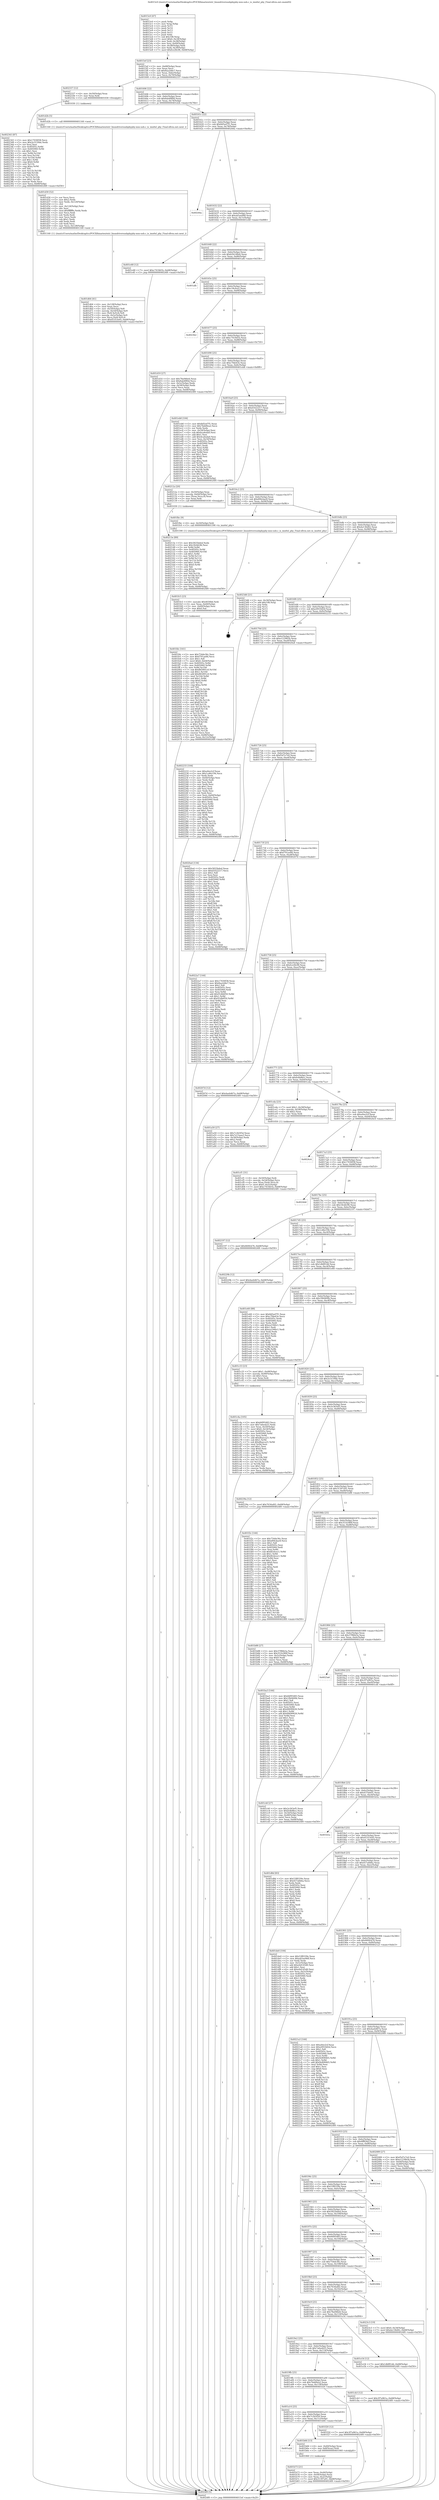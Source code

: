 digraph "0x4015c0" {
  label = "0x4015c0 (/mnt/c/Users/mathe/Desktop/tcc/POCII/binaries/extr_linuxdriversusbphyphy-mxs-usb.c_is_imx6sl_phy_Final-ollvm.out::main(0))"
  labelloc = "t"
  node[shape=record]

  Entry [label="",width=0.3,height=0.3,shape=circle,fillcolor=black,style=filled]
  "0x4015ef" [label="{
     0x4015ef [23]\l
     | [instrs]\l
     &nbsp;&nbsp;0x4015ef \<+3\>: mov -0x68(%rbp),%eax\l
     &nbsp;&nbsp;0x4015f2 \<+2\>: mov %eax,%ecx\l
     &nbsp;&nbsp;0x4015f4 \<+6\>: sub $0x8aa2d4e7,%ecx\l
     &nbsp;&nbsp;0x4015fa \<+3\>: mov %eax,-0x6c(%rbp)\l
     &nbsp;&nbsp;0x4015fd \<+3\>: mov %ecx,-0x70(%rbp)\l
     &nbsp;&nbsp;0x401600 \<+6\>: je 0000000000402337 \<main+0xd77\>\l
  }"]
  "0x402337" [label="{
     0x402337 [12]\l
     | [instrs]\l
     &nbsp;&nbsp;0x402337 \<+4\>: mov -0x50(%rbp),%rax\l
     &nbsp;&nbsp;0x40233b \<+3\>: mov %rax,%rdi\l
     &nbsp;&nbsp;0x40233e \<+5\>: call 0000000000401030 \<free@plt\>\l
     | [calls]\l
     &nbsp;&nbsp;0x401030 \{1\} (unknown)\l
  }"]
  "0x401606" [label="{
     0x401606 [22]\l
     | [instrs]\l
     &nbsp;&nbsp;0x401606 \<+5\>: jmp 000000000040160b \<main+0x4b\>\l
     &nbsp;&nbsp;0x40160b \<+3\>: mov -0x6c(%rbp),%eax\l
     &nbsp;&nbsp;0x40160e \<+5\>: sub $0x8ab4f80d,%eax\l
     &nbsp;&nbsp;0x401613 \<+3\>: mov %eax,-0x74(%rbp)\l
     &nbsp;&nbsp;0x401616 \<+6\>: je 0000000000401d2b \<main+0x76b\>\l
  }"]
  Exit [label="",width=0.3,height=0.3,shape=circle,fillcolor=black,style=filled,peripheries=2]
  "0x401d2b" [label="{
     0x401d2b [5]\l
     | [instrs]\l
     &nbsp;&nbsp;0x401d2b \<+5\>: call 0000000000401160 \<next_i\>\l
     | [calls]\l
     &nbsp;&nbsp;0x401160 \{1\} (/mnt/c/Users/mathe/Desktop/tcc/POCII/binaries/extr_linuxdriversusbphyphy-mxs-usb.c_is_imx6sl_phy_Final-ollvm.out::next_i)\l
  }"]
  "0x40161c" [label="{
     0x40161c [22]\l
     | [instrs]\l
     &nbsp;&nbsp;0x40161c \<+5\>: jmp 0000000000401621 \<main+0x61\>\l
     &nbsp;&nbsp;0x401621 \<+3\>: mov -0x6c(%rbp),%eax\l
     &nbsp;&nbsp;0x401624 \<+5\>: sub $0x8d5ed7f1,%eax\l
     &nbsp;&nbsp;0x401629 \<+3\>: mov %eax,-0x78(%rbp)\l
     &nbsp;&nbsp;0x40162c \<+6\>: je 000000000040244a \<main+0xe8a\>\l
  }"]
  "0x402343" [label="{
     0x402343 [87]\l
     | [instrs]\l
     &nbsp;&nbsp;0x402343 \<+5\>: mov $0x17030f38,%ecx\l
     &nbsp;&nbsp;0x402348 \<+5\>: mov $0x2e3159de,%edx\l
     &nbsp;&nbsp;0x40234d \<+2\>: xor %esi,%esi\l
     &nbsp;&nbsp;0x40234f \<+8\>: mov 0x40505c,%r8d\l
     &nbsp;&nbsp;0x402357 \<+8\>: mov 0x405060,%r9d\l
     &nbsp;&nbsp;0x40235f \<+3\>: sub $0x1,%esi\l
     &nbsp;&nbsp;0x402362 \<+3\>: mov %r8d,%r10d\l
     &nbsp;&nbsp;0x402365 \<+3\>: add %esi,%r10d\l
     &nbsp;&nbsp;0x402368 \<+4\>: imul %r10d,%r8d\l
     &nbsp;&nbsp;0x40236c \<+4\>: and $0x1,%r8d\l
     &nbsp;&nbsp;0x402370 \<+4\>: cmp $0x0,%r8d\l
     &nbsp;&nbsp;0x402374 \<+4\>: sete %r11b\l
     &nbsp;&nbsp;0x402378 \<+4\>: cmp $0xa,%r9d\l
     &nbsp;&nbsp;0x40237c \<+3\>: setl %bl\l
     &nbsp;&nbsp;0x40237f \<+3\>: mov %r11b,%r14b\l
     &nbsp;&nbsp;0x402382 \<+3\>: and %bl,%r14b\l
     &nbsp;&nbsp;0x402385 \<+3\>: xor %bl,%r11b\l
     &nbsp;&nbsp;0x402388 \<+3\>: or %r11b,%r14b\l
     &nbsp;&nbsp;0x40238b \<+4\>: test $0x1,%r14b\l
     &nbsp;&nbsp;0x40238f \<+3\>: cmovne %edx,%ecx\l
     &nbsp;&nbsp;0x402392 \<+3\>: mov %ecx,-0x68(%rbp)\l
     &nbsp;&nbsp;0x402395 \<+5\>: jmp 00000000004024f0 \<main+0xf30\>\l
  }"]
  "0x40244a" [label="{
     0x40244a\l
  }", style=dashed]
  "0x401632" [label="{
     0x401632 [22]\l
     | [instrs]\l
     &nbsp;&nbsp;0x401632 \<+5\>: jmp 0000000000401637 \<main+0x77\>\l
     &nbsp;&nbsp;0x401637 \<+3\>: mov -0x6c(%rbp),%eax\l
     &nbsp;&nbsp;0x40163a \<+5\>: sub $0xab5ae068,%eax\l
     &nbsp;&nbsp;0x40163f \<+3\>: mov %eax,-0x7c(%rbp)\l
     &nbsp;&nbsp;0x401642 \<+6\>: je 0000000000401e48 \<main+0x888\>\l
  }"]
  "0x40213e" [label="{
     0x40213e [89]\l
     | [instrs]\l
     &nbsp;&nbsp;0x40213e \<+5\>: mov $0x5825bded,%edx\l
     &nbsp;&nbsp;0x402143 \<+5\>: mov $0x18cbfc96,%esi\l
     &nbsp;&nbsp;0x402148 \<+3\>: xor %r8d,%r8d\l
     &nbsp;&nbsp;0x40214b \<+8\>: mov 0x40505c,%r9d\l
     &nbsp;&nbsp;0x402153 \<+8\>: mov 0x405060,%r10d\l
     &nbsp;&nbsp;0x40215b \<+4\>: sub $0x1,%r8d\l
     &nbsp;&nbsp;0x40215f \<+3\>: mov %r9d,%r11d\l
     &nbsp;&nbsp;0x402162 \<+3\>: add %r8d,%r11d\l
     &nbsp;&nbsp;0x402165 \<+4\>: imul %r11d,%r9d\l
     &nbsp;&nbsp;0x402169 \<+4\>: and $0x1,%r9d\l
     &nbsp;&nbsp;0x40216d \<+4\>: cmp $0x0,%r9d\l
     &nbsp;&nbsp;0x402171 \<+3\>: sete %bl\l
     &nbsp;&nbsp;0x402174 \<+4\>: cmp $0xa,%r10d\l
     &nbsp;&nbsp;0x402178 \<+4\>: setl %r14b\l
     &nbsp;&nbsp;0x40217c \<+3\>: mov %bl,%r15b\l
     &nbsp;&nbsp;0x40217f \<+3\>: and %r14b,%r15b\l
     &nbsp;&nbsp;0x402182 \<+3\>: xor %r14b,%bl\l
     &nbsp;&nbsp;0x402185 \<+3\>: or %bl,%r15b\l
     &nbsp;&nbsp;0x402188 \<+4\>: test $0x1,%r15b\l
     &nbsp;&nbsp;0x40218c \<+3\>: cmovne %esi,%edx\l
     &nbsp;&nbsp;0x40218f \<+3\>: mov %edx,-0x68(%rbp)\l
     &nbsp;&nbsp;0x402192 \<+5\>: jmp 00000000004024f0 \<main+0xf30\>\l
  }"]
  "0x401e48" [label="{
     0x401e48 [12]\l
     | [instrs]\l
     &nbsp;&nbsp;0x401e48 \<+7\>: movl $0xc7418d1b,-0x68(%rbp)\l
     &nbsp;&nbsp;0x401e4f \<+5\>: jmp 00000000004024f0 \<main+0xf30\>\l
  }"]
  "0x401648" [label="{
     0x401648 [22]\l
     | [instrs]\l
     &nbsp;&nbsp;0x401648 \<+5\>: jmp 000000000040164d \<main+0x8d\>\l
     &nbsp;&nbsp;0x40164d \<+3\>: mov -0x6c(%rbp),%eax\l
     &nbsp;&nbsp;0x401650 \<+5\>: sub $0xb5b148e6,%eax\l
     &nbsp;&nbsp;0x401655 \<+3\>: mov %eax,-0x80(%rbp)\l
     &nbsp;&nbsp;0x401658 \<+6\>: je 0000000000401afb \<main+0x53b\>\l
  }"]
  "0x401fdc" [label="{
     0x401fdc [161]\l
     | [instrs]\l
     &nbsp;&nbsp;0x401fdc \<+5\>: mov $0x754de36c,%esi\l
     &nbsp;&nbsp;0x401fe1 \<+5\>: mov $0xf791ae84,%ecx\l
     &nbsp;&nbsp;0x401fe6 \<+2\>: mov $0x1,%dl\l
     &nbsp;&nbsp;0x401fe8 \<+7\>: movl $0x0,-0x64(%rbp)\l
     &nbsp;&nbsp;0x401fef \<+8\>: mov 0x40505c,%r8d\l
     &nbsp;&nbsp;0x401ff7 \<+8\>: mov 0x405060,%r9d\l
     &nbsp;&nbsp;0x401fff \<+3\>: mov %r8d,%r10d\l
     &nbsp;&nbsp;0x402002 \<+7\>: sub $0x865891c0,%r10d\l
     &nbsp;&nbsp;0x402009 \<+4\>: sub $0x1,%r10d\l
     &nbsp;&nbsp;0x40200d \<+7\>: add $0x865891c0,%r10d\l
     &nbsp;&nbsp;0x402014 \<+4\>: imul %r10d,%r8d\l
     &nbsp;&nbsp;0x402018 \<+4\>: and $0x1,%r8d\l
     &nbsp;&nbsp;0x40201c \<+4\>: cmp $0x0,%r8d\l
     &nbsp;&nbsp;0x402020 \<+4\>: sete %r11b\l
     &nbsp;&nbsp;0x402024 \<+4\>: cmp $0xa,%r9d\l
     &nbsp;&nbsp;0x402028 \<+3\>: setl %bl\l
     &nbsp;&nbsp;0x40202b \<+3\>: mov %r11b,%r14b\l
     &nbsp;&nbsp;0x40202e \<+4\>: xor $0xff,%r14b\l
     &nbsp;&nbsp;0x402032 \<+3\>: mov %bl,%r15b\l
     &nbsp;&nbsp;0x402035 \<+4\>: xor $0xff,%r15b\l
     &nbsp;&nbsp;0x402039 \<+3\>: xor $0x1,%dl\l
     &nbsp;&nbsp;0x40203c \<+3\>: mov %r14b,%r12b\l
     &nbsp;&nbsp;0x40203f \<+4\>: and $0xff,%r12b\l
     &nbsp;&nbsp;0x402043 \<+3\>: and %dl,%r11b\l
     &nbsp;&nbsp;0x402046 \<+3\>: mov %r15b,%r13b\l
     &nbsp;&nbsp;0x402049 \<+4\>: and $0xff,%r13b\l
     &nbsp;&nbsp;0x40204d \<+2\>: and %dl,%bl\l
     &nbsp;&nbsp;0x40204f \<+3\>: or %r11b,%r12b\l
     &nbsp;&nbsp;0x402052 \<+3\>: or %bl,%r13b\l
     &nbsp;&nbsp;0x402055 \<+3\>: xor %r13b,%r12b\l
     &nbsp;&nbsp;0x402058 \<+3\>: or %r15b,%r14b\l
     &nbsp;&nbsp;0x40205b \<+4\>: xor $0xff,%r14b\l
     &nbsp;&nbsp;0x40205f \<+3\>: or $0x1,%dl\l
     &nbsp;&nbsp;0x402062 \<+3\>: and %dl,%r14b\l
     &nbsp;&nbsp;0x402065 \<+3\>: or %r14b,%r12b\l
     &nbsp;&nbsp;0x402068 \<+4\>: test $0x1,%r12b\l
     &nbsp;&nbsp;0x40206c \<+3\>: cmovne %ecx,%esi\l
     &nbsp;&nbsp;0x40206f \<+3\>: mov %esi,-0x68(%rbp)\l
     &nbsp;&nbsp;0x402072 \<+6\>: mov %eax,-0x12c(%rbp)\l
     &nbsp;&nbsp;0x402078 \<+5\>: jmp 00000000004024f0 \<main+0xf30\>\l
  }"]
  "0x401afb" [label="{
     0x401afb\l
  }", style=dashed]
  "0x40165e" [label="{
     0x40165e [25]\l
     | [instrs]\l
     &nbsp;&nbsp;0x40165e \<+5\>: jmp 0000000000401663 \<main+0xa3\>\l
     &nbsp;&nbsp;0x401663 \<+3\>: mov -0x6c(%rbp),%eax\l
     &nbsp;&nbsp;0x401666 \<+5\>: sub $0xc34cfea2,%eax\l
     &nbsp;&nbsp;0x40166b \<+6\>: mov %eax,-0x84(%rbp)\l
     &nbsp;&nbsp;0x401671 \<+6\>: je 00000000004023b2 \<main+0xdf2\>\l
  }"]
  "0x401fc5" [label="{
     0x401fc5 [23]\l
     | [instrs]\l
     &nbsp;&nbsp;0x401fc5 \<+10\>: movabs $0x4030b6,%rdi\l
     &nbsp;&nbsp;0x401fcf \<+3\>: mov %eax,-0x60(%rbp)\l
     &nbsp;&nbsp;0x401fd2 \<+3\>: mov -0x60(%rbp),%esi\l
     &nbsp;&nbsp;0x401fd5 \<+2\>: mov $0x0,%al\l
     &nbsp;&nbsp;0x401fd7 \<+5\>: call 0000000000401040 \<printf@plt\>\l
     | [calls]\l
     &nbsp;&nbsp;0x401040 \{1\} (unknown)\l
  }"]
  "0x4023b2" [label="{
     0x4023b2\l
  }", style=dashed]
  "0x401677" [label="{
     0x401677 [25]\l
     | [instrs]\l
     &nbsp;&nbsp;0x401677 \<+5\>: jmp 000000000040167c \<main+0xbc\>\l
     &nbsp;&nbsp;0x40167c \<+3\>: mov -0x6c(%rbp),%eax\l
     &nbsp;&nbsp;0x40167f \<+5\>: sub $0xc7418d1b,%eax\l
     &nbsp;&nbsp;0x401684 \<+6\>: mov %eax,-0x88(%rbp)\l
     &nbsp;&nbsp;0x40168a \<+6\>: je 0000000000401d10 \<main+0x750\>\l
  }"]
  "0x401d64" [label="{
     0x401d64 [41]\l
     | [instrs]\l
     &nbsp;&nbsp;0x401d64 \<+6\>: mov -0x128(%rbp),%ecx\l
     &nbsp;&nbsp;0x401d6a \<+3\>: imul %eax,%ecx\l
     &nbsp;&nbsp;0x401d6d \<+4\>: mov -0x50(%rbp),%r8\l
     &nbsp;&nbsp;0x401d71 \<+4\>: movslq -0x54(%rbp),%r9\l
     &nbsp;&nbsp;0x401d75 \<+4\>: mov (%r8,%r9,8),%r8\l
     &nbsp;&nbsp;0x401d79 \<+4\>: movslq -0x5c(%rbp),%r9\l
     &nbsp;&nbsp;0x401d7d \<+4\>: mov %ecx,(%r8,%r9,4)\l
     &nbsp;&nbsp;0x401d81 \<+7\>: movl $0x45353e05,-0x68(%rbp)\l
     &nbsp;&nbsp;0x401d88 \<+5\>: jmp 00000000004024f0 \<main+0xf30\>\l
  }"]
  "0x401d10" [label="{
     0x401d10 [27]\l
     | [instrs]\l
     &nbsp;&nbsp;0x401d10 \<+5\>: mov $0x78a946e6,%eax\l
     &nbsp;&nbsp;0x401d15 \<+5\>: mov $0x8ab4f80d,%ecx\l
     &nbsp;&nbsp;0x401d1a \<+3\>: mov -0x5c(%rbp),%edx\l
     &nbsp;&nbsp;0x401d1d \<+3\>: cmp -0x58(%rbp),%edx\l
     &nbsp;&nbsp;0x401d20 \<+3\>: cmovl %ecx,%eax\l
     &nbsp;&nbsp;0x401d23 \<+3\>: mov %eax,-0x68(%rbp)\l
     &nbsp;&nbsp;0x401d26 \<+5\>: jmp 00000000004024f0 \<main+0xf30\>\l
  }"]
  "0x401690" [label="{
     0x401690 [25]\l
     | [instrs]\l
     &nbsp;&nbsp;0x401690 \<+5\>: jmp 0000000000401695 \<main+0xd5\>\l
     &nbsp;&nbsp;0x401695 \<+3\>: mov -0x6c(%rbp),%eax\l
     &nbsp;&nbsp;0x401698 \<+5\>: sub $0xc7fde63e,%eax\l
     &nbsp;&nbsp;0x40169d \<+6\>: mov %eax,-0x8c(%rbp)\l
     &nbsp;&nbsp;0x4016a3 \<+6\>: je 0000000000401eb8 \<main+0x8f8\>\l
  }"]
  "0x401d30" [label="{
     0x401d30 [52]\l
     | [instrs]\l
     &nbsp;&nbsp;0x401d30 \<+2\>: xor %ecx,%ecx\l
     &nbsp;&nbsp;0x401d32 \<+5\>: mov $0x2,%edx\l
     &nbsp;&nbsp;0x401d37 \<+6\>: mov %edx,-0x124(%rbp)\l
     &nbsp;&nbsp;0x401d3d \<+1\>: cltd\l
     &nbsp;&nbsp;0x401d3e \<+6\>: mov -0x124(%rbp),%esi\l
     &nbsp;&nbsp;0x401d44 \<+2\>: idiv %esi\l
     &nbsp;&nbsp;0x401d46 \<+6\>: imul $0xfffffffe,%edx,%edx\l
     &nbsp;&nbsp;0x401d4c \<+2\>: mov %ecx,%edi\l
     &nbsp;&nbsp;0x401d4e \<+2\>: sub %edx,%edi\l
     &nbsp;&nbsp;0x401d50 \<+2\>: mov %ecx,%edx\l
     &nbsp;&nbsp;0x401d52 \<+3\>: sub $0x1,%edx\l
     &nbsp;&nbsp;0x401d55 \<+2\>: add %edx,%edi\l
     &nbsp;&nbsp;0x401d57 \<+2\>: sub %edi,%ecx\l
     &nbsp;&nbsp;0x401d59 \<+6\>: mov %ecx,-0x128(%rbp)\l
     &nbsp;&nbsp;0x401d5f \<+5\>: call 0000000000401160 \<next_i\>\l
     | [calls]\l
     &nbsp;&nbsp;0x401160 \{1\} (/mnt/c/Users/mathe/Desktop/tcc/POCII/binaries/extr_linuxdriversusbphyphy-mxs-usb.c_is_imx6sl_phy_Final-ollvm.out::next_i)\l
  }"]
  "0x401eb8" [label="{
     0x401eb8 [104]\l
     | [instrs]\l
     &nbsp;&nbsp;0x401eb8 \<+5\>: mov $0x8d5ed7f1,%eax\l
     &nbsp;&nbsp;0x401ebd \<+5\>: mov $0x7bdd9ea2,%ecx\l
     &nbsp;&nbsp;0x401ec2 \<+2\>: xor %edx,%edx\l
     &nbsp;&nbsp;0x401ec4 \<+3\>: mov -0x54(%rbp),%esi\l
     &nbsp;&nbsp;0x401ec7 \<+6\>: sub $0x4ca4eda0,%esi\l
     &nbsp;&nbsp;0x401ecd \<+3\>: add $0x1,%esi\l
     &nbsp;&nbsp;0x401ed0 \<+6\>: add $0x4ca4eda0,%esi\l
     &nbsp;&nbsp;0x401ed6 \<+3\>: mov %esi,-0x54(%rbp)\l
     &nbsp;&nbsp;0x401ed9 \<+7\>: mov 0x40505c,%esi\l
     &nbsp;&nbsp;0x401ee0 \<+7\>: mov 0x405060,%edi\l
     &nbsp;&nbsp;0x401ee7 \<+3\>: sub $0x1,%edx\l
     &nbsp;&nbsp;0x401eea \<+3\>: mov %esi,%r8d\l
     &nbsp;&nbsp;0x401eed \<+3\>: add %edx,%r8d\l
     &nbsp;&nbsp;0x401ef0 \<+4\>: imul %r8d,%esi\l
     &nbsp;&nbsp;0x401ef4 \<+3\>: and $0x1,%esi\l
     &nbsp;&nbsp;0x401ef7 \<+3\>: cmp $0x0,%esi\l
     &nbsp;&nbsp;0x401efa \<+4\>: sete %r9b\l
     &nbsp;&nbsp;0x401efe \<+3\>: cmp $0xa,%edi\l
     &nbsp;&nbsp;0x401f01 \<+4\>: setl %r10b\l
     &nbsp;&nbsp;0x401f05 \<+3\>: mov %r9b,%r11b\l
     &nbsp;&nbsp;0x401f08 \<+3\>: and %r10b,%r11b\l
     &nbsp;&nbsp;0x401f0b \<+3\>: xor %r10b,%r9b\l
     &nbsp;&nbsp;0x401f0e \<+3\>: or %r9b,%r11b\l
     &nbsp;&nbsp;0x401f11 \<+4\>: test $0x1,%r11b\l
     &nbsp;&nbsp;0x401f15 \<+3\>: cmovne %ecx,%eax\l
     &nbsp;&nbsp;0x401f18 \<+3\>: mov %eax,-0x68(%rbp)\l
     &nbsp;&nbsp;0x401f1b \<+5\>: jmp 00000000004024f0 \<main+0xf30\>\l
  }"]
  "0x4016a9" [label="{
     0x4016a9 [25]\l
     | [instrs]\l
     &nbsp;&nbsp;0x4016a9 \<+5\>: jmp 00000000004016ae \<main+0xee\>\l
     &nbsp;&nbsp;0x4016ae \<+3\>: mov -0x6c(%rbp),%eax\l
     &nbsp;&nbsp;0x4016b1 \<+5\>: sub $0xd1622217,%eax\l
     &nbsp;&nbsp;0x4016b6 \<+6\>: mov %eax,-0x90(%rbp)\l
     &nbsp;&nbsp;0x4016bc \<+6\>: je 000000000040212a \<main+0xb6a\>\l
  }"]
  "0x401cf1" [label="{
     0x401cf1 [31]\l
     | [instrs]\l
     &nbsp;&nbsp;0x401cf1 \<+4\>: mov -0x50(%rbp),%rdi\l
     &nbsp;&nbsp;0x401cf5 \<+4\>: movslq -0x54(%rbp),%rcx\l
     &nbsp;&nbsp;0x401cf9 \<+4\>: mov %rax,(%rdi,%rcx,8)\l
     &nbsp;&nbsp;0x401cfd \<+7\>: movl $0x0,-0x5c(%rbp)\l
     &nbsp;&nbsp;0x401d04 \<+7\>: movl $0xc7418d1b,-0x68(%rbp)\l
     &nbsp;&nbsp;0x401d0b \<+5\>: jmp 00000000004024f0 \<main+0xf30\>\l
  }"]
  "0x40212a" [label="{
     0x40212a [20]\l
     | [instrs]\l
     &nbsp;&nbsp;0x40212a \<+4\>: mov -0x50(%rbp),%rax\l
     &nbsp;&nbsp;0x40212e \<+4\>: movslq -0x64(%rbp),%rcx\l
     &nbsp;&nbsp;0x402132 \<+4\>: mov (%rax,%rcx,8),%rax\l
     &nbsp;&nbsp;0x402136 \<+3\>: mov %rax,%rdi\l
     &nbsp;&nbsp;0x402139 \<+5\>: call 0000000000401030 \<free@plt\>\l
     | [calls]\l
     &nbsp;&nbsp;0x401030 \{1\} (unknown)\l
  }"]
  "0x4016c2" [label="{
     0x4016c2 [25]\l
     | [instrs]\l
     &nbsp;&nbsp;0x4016c2 \<+5\>: jmp 00000000004016c7 \<main+0x107\>\l
     &nbsp;&nbsp;0x4016c7 \<+3\>: mov -0x6c(%rbp),%eax\l
     &nbsp;&nbsp;0x4016ca \<+5\>: sub $0xd94cbac8,%eax\l
     &nbsp;&nbsp;0x4016cf \<+6\>: mov %eax,-0x94(%rbp)\l
     &nbsp;&nbsp;0x4016d5 \<+6\>: je 0000000000401fbc \<main+0x9fc\>\l
  }"]
  "0x401c4a" [label="{
     0x401c4a [105]\l
     | [instrs]\l
     &nbsp;&nbsp;0x401c4a \<+5\>: mov $0x66f95483,%ecx\l
     &nbsp;&nbsp;0x401c4f \<+5\>: mov $0x7a6eeb25,%edx\l
     &nbsp;&nbsp;0x401c54 \<+4\>: mov %rax,-0x50(%rbp)\l
     &nbsp;&nbsp;0x401c58 \<+7\>: movl $0x0,-0x54(%rbp)\l
     &nbsp;&nbsp;0x401c5f \<+7\>: mov 0x40505c,%esi\l
     &nbsp;&nbsp;0x401c66 \<+8\>: mov 0x405060,%r8d\l
     &nbsp;&nbsp;0x401c6e \<+3\>: mov %esi,%r9d\l
     &nbsp;&nbsp;0x401c71 \<+7\>: add $0xd6aeca21,%r9d\l
     &nbsp;&nbsp;0x401c78 \<+4\>: sub $0x1,%r9d\l
     &nbsp;&nbsp;0x401c7c \<+7\>: sub $0xd6aeca21,%r9d\l
     &nbsp;&nbsp;0x401c83 \<+4\>: imul %r9d,%esi\l
     &nbsp;&nbsp;0x401c87 \<+3\>: and $0x1,%esi\l
     &nbsp;&nbsp;0x401c8a \<+3\>: cmp $0x0,%esi\l
     &nbsp;&nbsp;0x401c8d \<+4\>: sete %r10b\l
     &nbsp;&nbsp;0x401c91 \<+4\>: cmp $0xa,%r8d\l
     &nbsp;&nbsp;0x401c95 \<+4\>: setl %r11b\l
     &nbsp;&nbsp;0x401c99 \<+3\>: mov %r10b,%bl\l
     &nbsp;&nbsp;0x401c9c \<+3\>: and %r11b,%bl\l
     &nbsp;&nbsp;0x401c9f \<+3\>: xor %r11b,%r10b\l
     &nbsp;&nbsp;0x401ca2 \<+3\>: or %r10b,%bl\l
     &nbsp;&nbsp;0x401ca5 \<+3\>: test $0x1,%bl\l
     &nbsp;&nbsp;0x401ca8 \<+3\>: cmovne %edx,%ecx\l
     &nbsp;&nbsp;0x401cab \<+3\>: mov %ecx,-0x68(%rbp)\l
     &nbsp;&nbsp;0x401cae \<+5\>: jmp 00000000004024f0 \<main+0xf30\>\l
  }"]
  "0x401fbc" [label="{
     0x401fbc [9]\l
     | [instrs]\l
     &nbsp;&nbsp;0x401fbc \<+4\>: mov -0x50(%rbp),%rdi\l
     &nbsp;&nbsp;0x401fc0 \<+5\>: call 0000000000401590 \<is_imx6sl_phy\>\l
     | [calls]\l
     &nbsp;&nbsp;0x401590 \{1\} (/mnt/c/Users/mathe/Desktop/tcc/POCII/binaries/extr_linuxdriversusbphyphy-mxs-usb.c_is_imx6sl_phy_Final-ollvm.out::is_imx6sl_phy)\l
  }"]
  "0x4016db" [label="{
     0x4016db [25]\l
     | [instrs]\l
     &nbsp;&nbsp;0x4016db \<+5\>: jmp 00000000004016e0 \<main+0x120\>\l
     &nbsp;&nbsp;0x4016e0 \<+3\>: mov -0x6c(%rbp),%eax\l
     &nbsp;&nbsp;0x4016e3 \<+5\>: sub $0xda136d42,%eax\l
     &nbsp;&nbsp;0x4016e8 \<+6\>: mov %eax,-0x98(%rbp)\l
     &nbsp;&nbsp;0x4016ee \<+6\>: je 00000000004023d6 \<main+0xe16\>\l
  }"]
  "0x401b73" [label="{
     0x401b73 [21]\l
     | [instrs]\l
     &nbsp;&nbsp;0x401b73 \<+3\>: mov %eax,-0x44(%rbp)\l
     &nbsp;&nbsp;0x401b76 \<+3\>: mov -0x44(%rbp),%eax\l
     &nbsp;&nbsp;0x401b79 \<+3\>: mov %eax,-0x2c(%rbp)\l
     &nbsp;&nbsp;0x401b7c \<+7\>: movl $0x31397a91,-0x68(%rbp)\l
     &nbsp;&nbsp;0x401b83 \<+5\>: jmp 00000000004024f0 \<main+0xf30\>\l
  }"]
  "0x4023d6" [label="{
     0x4023d6 [21]\l
     | [instrs]\l
     &nbsp;&nbsp;0x4023d6 \<+3\>: mov -0x34(%rbp),%eax\l
     &nbsp;&nbsp;0x4023d9 \<+7\>: add $0x108,%rsp\l
     &nbsp;&nbsp;0x4023e0 \<+1\>: pop %rbx\l
     &nbsp;&nbsp;0x4023e1 \<+2\>: pop %r12\l
     &nbsp;&nbsp;0x4023e3 \<+2\>: pop %r13\l
     &nbsp;&nbsp;0x4023e5 \<+2\>: pop %r14\l
     &nbsp;&nbsp;0x4023e7 \<+2\>: pop %r15\l
     &nbsp;&nbsp;0x4023e9 \<+1\>: pop %rbp\l
     &nbsp;&nbsp;0x4023ea \<+1\>: ret\l
  }"]
  "0x4016f4" [label="{
     0x4016f4 [25]\l
     | [instrs]\l
     &nbsp;&nbsp;0x4016f4 \<+5\>: jmp 00000000004016f9 \<main+0x139\>\l
     &nbsp;&nbsp;0x4016f9 \<+3\>: mov -0x6c(%rbp),%eax\l
     &nbsp;&nbsp;0x4016fc \<+5\>: sub $0xe0910d2d,%eax\l
     &nbsp;&nbsp;0x401701 \<+6\>: mov %eax,-0x9c(%rbp)\l
     &nbsp;&nbsp;0x401707 \<+6\>: je 0000000000402233 \<main+0xc73\>\l
  }"]
  "0x401a2d" [label="{
     0x401a2d\l
  }", style=dashed]
  "0x402233" [label="{
     0x402233 [104]\l
     | [instrs]\l
     &nbsp;&nbsp;0x402233 \<+5\>: mov $0xa0ee2cf,%eax\l
     &nbsp;&nbsp;0x402238 \<+5\>: mov $0x1cd6e194,%ecx\l
     &nbsp;&nbsp;0x40223d \<+2\>: xor %edx,%edx\l
     &nbsp;&nbsp;0x40223f \<+3\>: mov -0x64(%rbp),%esi\l
     &nbsp;&nbsp;0x402242 \<+2\>: mov %edx,%edi\l
     &nbsp;&nbsp;0x402244 \<+2\>: sub %esi,%edi\l
     &nbsp;&nbsp;0x402246 \<+2\>: mov %edx,%esi\l
     &nbsp;&nbsp;0x402248 \<+3\>: sub $0x1,%esi\l
     &nbsp;&nbsp;0x40224b \<+2\>: add %esi,%edi\l
     &nbsp;&nbsp;0x40224d \<+2\>: mov %edx,%esi\l
     &nbsp;&nbsp;0x40224f \<+2\>: sub %edi,%esi\l
     &nbsp;&nbsp;0x402251 \<+3\>: mov %esi,-0x64(%rbp)\l
     &nbsp;&nbsp;0x402254 \<+7\>: mov 0x40505c,%esi\l
     &nbsp;&nbsp;0x40225b \<+7\>: mov 0x405060,%edi\l
     &nbsp;&nbsp;0x402262 \<+3\>: sub $0x1,%edx\l
     &nbsp;&nbsp;0x402265 \<+3\>: mov %esi,%r8d\l
     &nbsp;&nbsp;0x402268 \<+3\>: add %edx,%r8d\l
     &nbsp;&nbsp;0x40226b \<+4\>: imul %r8d,%esi\l
     &nbsp;&nbsp;0x40226f \<+3\>: and $0x1,%esi\l
     &nbsp;&nbsp;0x402272 \<+3\>: cmp $0x0,%esi\l
     &nbsp;&nbsp;0x402275 \<+4\>: sete %r9b\l
     &nbsp;&nbsp;0x402279 \<+3\>: cmp $0xa,%edi\l
     &nbsp;&nbsp;0x40227c \<+4\>: setl %r10b\l
     &nbsp;&nbsp;0x402280 \<+3\>: mov %r9b,%r11b\l
     &nbsp;&nbsp;0x402283 \<+3\>: and %r10b,%r11b\l
     &nbsp;&nbsp;0x402286 \<+3\>: xor %r10b,%r9b\l
     &nbsp;&nbsp;0x402289 \<+3\>: or %r9b,%r11b\l
     &nbsp;&nbsp;0x40228c \<+4\>: test $0x1,%r11b\l
     &nbsp;&nbsp;0x402290 \<+3\>: cmovne %ecx,%eax\l
     &nbsp;&nbsp;0x402293 \<+3\>: mov %eax,-0x68(%rbp)\l
     &nbsp;&nbsp;0x402296 \<+5\>: jmp 00000000004024f0 \<main+0xf30\>\l
  }"]
  "0x40170d" [label="{
     0x40170d [25]\l
     | [instrs]\l
     &nbsp;&nbsp;0x40170d \<+5\>: jmp 0000000000401712 \<main+0x152\>\l
     &nbsp;&nbsp;0x401712 \<+3\>: mov -0x6c(%rbp),%eax\l
     &nbsp;&nbsp;0x401715 \<+5\>: sub $0xe1239b5b,%eax\l
     &nbsp;&nbsp;0x40171a \<+6\>: mov %eax,-0xa0(%rbp)\l
     &nbsp;&nbsp;0x401720 \<+6\>: je 00000000004020a4 \<main+0xae4\>\l
  }"]
  "0x401b66" [label="{
     0x401b66 [13]\l
     | [instrs]\l
     &nbsp;&nbsp;0x401b66 \<+4\>: mov -0x40(%rbp),%rax\l
     &nbsp;&nbsp;0x401b6a \<+4\>: mov 0x8(%rax),%rdi\l
     &nbsp;&nbsp;0x401b6e \<+5\>: call 0000000000401060 \<atoi@plt\>\l
     | [calls]\l
     &nbsp;&nbsp;0x401060 \{1\} (unknown)\l
  }"]
  "0x4020a4" [label="{
     0x4020a4 [134]\l
     | [instrs]\l
     &nbsp;&nbsp;0x4020a4 \<+5\>: mov $0x5825bded,%eax\l
     &nbsp;&nbsp;0x4020a9 \<+5\>: mov $0xd1622217,%ecx\l
     &nbsp;&nbsp;0x4020ae \<+2\>: mov $0x1,%dl\l
     &nbsp;&nbsp;0x4020b0 \<+2\>: xor %esi,%esi\l
     &nbsp;&nbsp;0x4020b2 \<+7\>: mov 0x40505c,%edi\l
     &nbsp;&nbsp;0x4020b9 \<+8\>: mov 0x405060,%r8d\l
     &nbsp;&nbsp;0x4020c1 \<+3\>: sub $0x1,%esi\l
     &nbsp;&nbsp;0x4020c4 \<+3\>: mov %edi,%r9d\l
     &nbsp;&nbsp;0x4020c7 \<+3\>: add %esi,%r9d\l
     &nbsp;&nbsp;0x4020ca \<+4\>: imul %r9d,%edi\l
     &nbsp;&nbsp;0x4020ce \<+3\>: and $0x1,%edi\l
     &nbsp;&nbsp;0x4020d1 \<+3\>: cmp $0x0,%edi\l
     &nbsp;&nbsp;0x4020d4 \<+4\>: sete %r10b\l
     &nbsp;&nbsp;0x4020d8 \<+4\>: cmp $0xa,%r8d\l
     &nbsp;&nbsp;0x4020dc \<+4\>: setl %r11b\l
     &nbsp;&nbsp;0x4020e0 \<+3\>: mov %r10b,%bl\l
     &nbsp;&nbsp;0x4020e3 \<+3\>: xor $0xff,%bl\l
     &nbsp;&nbsp;0x4020e6 \<+3\>: mov %r11b,%r14b\l
     &nbsp;&nbsp;0x4020e9 \<+4\>: xor $0xff,%r14b\l
     &nbsp;&nbsp;0x4020ed \<+3\>: xor $0x1,%dl\l
     &nbsp;&nbsp;0x4020f0 \<+3\>: mov %bl,%r15b\l
     &nbsp;&nbsp;0x4020f3 \<+4\>: and $0xff,%r15b\l
     &nbsp;&nbsp;0x4020f7 \<+3\>: and %dl,%r10b\l
     &nbsp;&nbsp;0x4020fa \<+3\>: mov %r14b,%r12b\l
     &nbsp;&nbsp;0x4020fd \<+4\>: and $0xff,%r12b\l
     &nbsp;&nbsp;0x402101 \<+3\>: and %dl,%r11b\l
     &nbsp;&nbsp;0x402104 \<+3\>: or %r10b,%r15b\l
     &nbsp;&nbsp;0x402107 \<+3\>: or %r11b,%r12b\l
     &nbsp;&nbsp;0x40210a \<+3\>: xor %r12b,%r15b\l
     &nbsp;&nbsp;0x40210d \<+3\>: or %r14b,%bl\l
     &nbsp;&nbsp;0x402110 \<+3\>: xor $0xff,%bl\l
     &nbsp;&nbsp;0x402113 \<+3\>: or $0x1,%dl\l
     &nbsp;&nbsp;0x402116 \<+2\>: and %dl,%bl\l
     &nbsp;&nbsp;0x402118 \<+3\>: or %bl,%r15b\l
     &nbsp;&nbsp;0x40211b \<+4\>: test $0x1,%r15b\l
     &nbsp;&nbsp;0x40211f \<+3\>: cmovne %ecx,%eax\l
     &nbsp;&nbsp;0x402122 \<+3\>: mov %eax,-0x68(%rbp)\l
     &nbsp;&nbsp;0x402125 \<+5\>: jmp 00000000004024f0 \<main+0xf30\>\l
  }"]
  "0x401726" [label="{
     0x401726 [25]\l
     | [instrs]\l
     &nbsp;&nbsp;0x401726 \<+5\>: jmp 000000000040172b \<main+0x16b\>\l
     &nbsp;&nbsp;0x40172b \<+3\>: mov -0x6c(%rbp),%eax\l
     &nbsp;&nbsp;0x40172e \<+5\>: sub $0xf5d7e7e0,%eax\l
     &nbsp;&nbsp;0x401733 \<+6\>: mov %eax,-0xa4(%rbp)\l
     &nbsp;&nbsp;0x401739 \<+6\>: je 00000000004022a7 \<main+0xce7\>\l
  }"]
  "0x401a14" [label="{
     0x401a14 [25]\l
     | [instrs]\l
     &nbsp;&nbsp;0x401a14 \<+5\>: jmp 0000000000401a19 \<main+0x459\>\l
     &nbsp;&nbsp;0x401a19 \<+3\>: mov -0x6c(%rbp),%eax\l
     &nbsp;&nbsp;0x401a1c \<+5\>: sub $0x7c2b5f5d,%eax\l
     &nbsp;&nbsp;0x401a21 \<+6\>: mov %eax,-0x11c(%rbp)\l
     &nbsp;&nbsp;0x401a27 \<+6\>: je 0000000000401b66 \<main+0x5a6\>\l
  }"]
  "0x4022a7" [label="{
     0x4022a7 [144]\l
     | [instrs]\l
     &nbsp;&nbsp;0x4022a7 \<+5\>: mov $0x17030f38,%eax\l
     &nbsp;&nbsp;0x4022ac \<+5\>: mov $0x8aa2d4e7,%ecx\l
     &nbsp;&nbsp;0x4022b1 \<+2\>: mov $0x1,%dl\l
     &nbsp;&nbsp;0x4022b3 \<+7\>: mov 0x40505c,%esi\l
     &nbsp;&nbsp;0x4022ba \<+7\>: mov 0x405060,%edi\l
     &nbsp;&nbsp;0x4022c1 \<+3\>: mov %esi,%r8d\l
     &nbsp;&nbsp;0x4022c4 \<+7\>: add $0x91db6f50,%r8d\l
     &nbsp;&nbsp;0x4022cb \<+4\>: sub $0x1,%r8d\l
     &nbsp;&nbsp;0x4022cf \<+7\>: sub $0x91db6f50,%r8d\l
     &nbsp;&nbsp;0x4022d6 \<+4\>: imul %r8d,%esi\l
     &nbsp;&nbsp;0x4022da \<+3\>: and $0x1,%esi\l
     &nbsp;&nbsp;0x4022dd \<+3\>: cmp $0x0,%esi\l
     &nbsp;&nbsp;0x4022e0 \<+4\>: sete %r9b\l
     &nbsp;&nbsp;0x4022e4 \<+3\>: cmp $0xa,%edi\l
     &nbsp;&nbsp;0x4022e7 \<+4\>: setl %r10b\l
     &nbsp;&nbsp;0x4022eb \<+3\>: mov %r9b,%r11b\l
     &nbsp;&nbsp;0x4022ee \<+4\>: xor $0xff,%r11b\l
     &nbsp;&nbsp;0x4022f2 \<+3\>: mov %r10b,%bl\l
     &nbsp;&nbsp;0x4022f5 \<+3\>: xor $0xff,%bl\l
     &nbsp;&nbsp;0x4022f8 \<+3\>: xor $0x0,%dl\l
     &nbsp;&nbsp;0x4022fb \<+3\>: mov %r11b,%r14b\l
     &nbsp;&nbsp;0x4022fe \<+4\>: and $0x0,%r14b\l
     &nbsp;&nbsp;0x402302 \<+3\>: and %dl,%r9b\l
     &nbsp;&nbsp;0x402305 \<+3\>: mov %bl,%r15b\l
     &nbsp;&nbsp;0x402308 \<+4\>: and $0x0,%r15b\l
     &nbsp;&nbsp;0x40230c \<+3\>: and %dl,%r10b\l
     &nbsp;&nbsp;0x40230f \<+3\>: or %r9b,%r14b\l
     &nbsp;&nbsp;0x402312 \<+3\>: or %r10b,%r15b\l
     &nbsp;&nbsp;0x402315 \<+3\>: xor %r15b,%r14b\l
     &nbsp;&nbsp;0x402318 \<+3\>: or %bl,%r11b\l
     &nbsp;&nbsp;0x40231b \<+4\>: xor $0xff,%r11b\l
     &nbsp;&nbsp;0x40231f \<+3\>: or $0x0,%dl\l
     &nbsp;&nbsp;0x402322 \<+3\>: and %dl,%r11b\l
     &nbsp;&nbsp;0x402325 \<+3\>: or %r11b,%r14b\l
     &nbsp;&nbsp;0x402328 \<+4\>: test $0x1,%r14b\l
     &nbsp;&nbsp;0x40232c \<+3\>: cmovne %ecx,%eax\l
     &nbsp;&nbsp;0x40232f \<+3\>: mov %eax,-0x68(%rbp)\l
     &nbsp;&nbsp;0x402332 \<+5\>: jmp 00000000004024f0 \<main+0xf30\>\l
  }"]
  "0x40173f" [label="{
     0x40173f [25]\l
     | [instrs]\l
     &nbsp;&nbsp;0x40173f \<+5\>: jmp 0000000000401744 \<main+0x184\>\l
     &nbsp;&nbsp;0x401744 \<+3\>: mov -0x6c(%rbp),%eax\l
     &nbsp;&nbsp;0x401747 \<+5\>: sub $0xf791ae84,%eax\l
     &nbsp;&nbsp;0x40174c \<+6\>: mov %eax,-0xa8(%rbp)\l
     &nbsp;&nbsp;0x401752 \<+6\>: je 000000000040207d \<main+0xabd\>\l
  }"]
  "0x401f20" [label="{
     0x401f20 [12]\l
     | [instrs]\l
     &nbsp;&nbsp;0x401f20 \<+7\>: movl $0x3f7a961a,-0x68(%rbp)\l
     &nbsp;&nbsp;0x401f27 \<+5\>: jmp 00000000004024f0 \<main+0xf30\>\l
  }"]
  "0x40207d" [label="{
     0x40207d [12]\l
     | [instrs]\l
     &nbsp;&nbsp;0x40207d \<+7\>: movl $0x4aeb467a,-0x68(%rbp)\l
     &nbsp;&nbsp;0x402084 \<+5\>: jmp 00000000004024f0 \<main+0xf30\>\l
  }"]
  "0x401758" [label="{
     0x401758 [25]\l
     | [instrs]\l
     &nbsp;&nbsp;0x401758 \<+5\>: jmp 000000000040175d \<main+0x19d\>\l
     &nbsp;&nbsp;0x40175d \<+3\>: mov -0x6c(%rbp),%eax\l
     &nbsp;&nbsp;0x401760 \<+5\>: sub $0xfce28c08,%eax\l
     &nbsp;&nbsp;0x401765 \<+6\>: mov %eax,-0xac(%rbp)\l
     &nbsp;&nbsp;0x40176b \<+6\>: je 0000000000401a50 \<main+0x490\>\l
  }"]
  "0x4019fb" [label="{
     0x4019fb [25]\l
     | [instrs]\l
     &nbsp;&nbsp;0x4019fb \<+5\>: jmp 0000000000401a00 \<main+0x440\>\l
     &nbsp;&nbsp;0x401a00 \<+3\>: mov -0x6c(%rbp),%eax\l
     &nbsp;&nbsp;0x401a03 \<+5\>: sub $0x7bdd9ea2,%eax\l
     &nbsp;&nbsp;0x401a08 \<+6\>: mov %eax,-0x118(%rbp)\l
     &nbsp;&nbsp;0x401a0e \<+6\>: je 0000000000401f20 \<main+0x960\>\l
  }"]
  "0x401a50" [label="{
     0x401a50 [27]\l
     | [instrs]\l
     &nbsp;&nbsp;0x401a50 \<+5\>: mov $0x7c2b5f5d,%eax\l
     &nbsp;&nbsp;0x401a55 \<+5\>: mov $0x7e13aaa3,%ecx\l
     &nbsp;&nbsp;0x401a5a \<+3\>: mov -0x30(%rbp),%edx\l
     &nbsp;&nbsp;0x401a5d \<+3\>: cmp $0x2,%edx\l
     &nbsp;&nbsp;0x401a60 \<+3\>: cmovne %ecx,%eax\l
     &nbsp;&nbsp;0x401a63 \<+3\>: mov %eax,-0x68(%rbp)\l
     &nbsp;&nbsp;0x401a66 \<+5\>: jmp 00000000004024f0 \<main+0xf30\>\l
  }"]
  "0x401771" [label="{
     0x401771 [25]\l
     | [instrs]\l
     &nbsp;&nbsp;0x401771 \<+5\>: jmp 0000000000401776 \<main+0x1b6\>\l
     &nbsp;&nbsp;0x401776 \<+3\>: mov -0x6c(%rbp),%eax\l
     &nbsp;&nbsp;0x401779 \<+5\>: sub $0xfe4b8bcc,%eax\l
     &nbsp;&nbsp;0x40177e \<+6\>: mov %eax,-0xb0(%rbp)\l
     &nbsp;&nbsp;0x401784 \<+6\>: je 0000000000401cda \<main+0x71a\>\l
  }"]
  "0x4024f0" [label="{
     0x4024f0 [5]\l
     | [instrs]\l
     &nbsp;&nbsp;0x4024f0 \<+5\>: jmp 00000000004015ef \<main+0x2f\>\l
  }"]
  "0x4015c0" [label="{
     0x4015c0 [47]\l
     | [instrs]\l
     &nbsp;&nbsp;0x4015c0 \<+1\>: push %rbp\l
     &nbsp;&nbsp;0x4015c1 \<+3\>: mov %rsp,%rbp\l
     &nbsp;&nbsp;0x4015c4 \<+2\>: push %r15\l
     &nbsp;&nbsp;0x4015c6 \<+2\>: push %r14\l
     &nbsp;&nbsp;0x4015c8 \<+2\>: push %r13\l
     &nbsp;&nbsp;0x4015ca \<+2\>: push %r12\l
     &nbsp;&nbsp;0x4015cc \<+1\>: push %rbx\l
     &nbsp;&nbsp;0x4015cd \<+7\>: sub $0x108,%rsp\l
     &nbsp;&nbsp;0x4015d4 \<+7\>: movl $0x0,-0x34(%rbp)\l
     &nbsp;&nbsp;0x4015db \<+3\>: mov %edi,-0x38(%rbp)\l
     &nbsp;&nbsp;0x4015de \<+4\>: mov %rsi,-0x40(%rbp)\l
     &nbsp;&nbsp;0x4015e2 \<+3\>: mov -0x38(%rbp),%edi\l
     &nbsp;&nbsp;0x4015e5 \<+3\>: mov %edi,-0x30(%rbp)\l
     &nbsp;&nbsp;0x4015e8 \<+7\>: movl $0xfce28c08,-0x68(%rbp)\l
  }"]
  "0x401cb3" [label="{
     0x401cb3 [12]\l
     | [instrs]\l
     &nbsp;&nbsp;0x401cb3 \<+7\>: movl $0x3f7a961a,-0x68(%rbp)\l
     &nbsp;&nbsp;0x401cba \<+5\>: jmp 00000000004024f0 \<main+0xf30\>\l
  }"]
  "0x401cda" [label="{
     0x401cda [23]\l
     | [instrs]\l
     &nbsp;&nbsp;0x401cda \<+7\>: movl $0x1,-0x58(%rbp)\l
     &nbsp;&nbsp;0x401ce1 \<+4\>: movslq -0x58(%rbp),%rax\l
     &nbsp;&nbsp;0x401ce5 \<+4\>: shl $0x2,%rax\l
     &nbsp;&nbsp;0x401ce9 \<+3\>: mov %rax,%rdi\l
     &nbsp;&nbsp;0x401cec \<+5\>: call 0000000000401050 \<malloc@plt\>\l
     | [calls]\l
     &nbsp;&nbsp;0x401050 \{1\} (unknown)\l
  }"]
  "0x40178a" [label="{
     0x40178a [25]\l
     | [instrs]\l
     &nbsp;&nbsp;0x40178a \<+5\>: jmp 000000000040178f \<main+0x1cf\>\l
     &nbsp;&nbsp;0x40178f \<+3\>: mov -0x6c(%rbp),%eax\l
     &nbsp;&nbsp;0x401792 \<+5\>: sub $0xa0ee2cf,%eax\l
     &nbsp;&nbsp;0x401797 \<+6\>: mov %eax,-0xb4(%rbp)\l
     &nbsp;&nbsp;0x40179d \<+6\>: je 00000000004024c4 \<main+0xf04\>\l
  }"]
  "0x4019e2" [label="{
     0x4019e2 [25]\l
     | [instrs]\l
     &nbsp;&nbsp;0x4019e2 \<+5\>: jmp 00000000004019e7 \<main+0x427\>\l
     &nbsp;&nbsp;0x4019e7 \<+3\>: mov -0x6c(%rbp),%eax\l
     &nbsp;&nbsp;0x4019ea \<+5\>: sub $0x7a6eeb25,%eax\l
     &nbsp;&nbsp;0x4019ef \<+6\>: mov %eax,-0x114(%rbp)\l
     &nbsp;&nbsp;0x4019f5 \<+6\>: je 0000000000401cb3 \<main+0x6f3\>\l
  }"]
  "0x4024c4" [label="{
     0x4024c4\l
  }", style=dashed]
  "0x4017a3" [label="{
     0x4017a3 [25]\l
     | [instrs]\l
     &nbsp;&nbsp;0x4017a3 \<+5\>: jmp 00000000004017a8 \<main+0x1e8\>\l
     &nbsp;&nbsp;0x4017a8 \<+3\>: mov -0x6c(%rbp),%eax\l
     &nbsp;&nbsp;0x4017ab \<+5\>: sub $0x17030f38,%eax\l
     &nbsp;&nbsp;0x4017b0 \<+6\>: mov %eax,-0xb8(%rbp)\l
     &nbsp;&nbsp;0x4017b6 \<+6\>: je 00000000004024dd \<main+0xf1d\>\l
  }"]
  "0x401e54" [label="{
     0x401e54 [12]\l
     | [instrs]\l
     &nbsp;&nbsp;0x401e54 \<+7\>: movl $0x1dbf81dd,-0x68(%rbp)\l
     &nbsp;&nbsp;0x401e5b \<+5\>: jmp 00000000004024f0 \<main+0xf30\>\l
  }"]
  "0x4024dd" [label="{
     0x4024dd\l
  }", style=dashed]
  "0x4017bc" [label="{
     0x4017bc [25]\l
     | [instrs]\l
     &nbsp;&nbsp;0x4017bc \<+5\>: jmp 00000000004017c1 \<main+0x201\>\l
     &nbsp;&nbsp;0x4017c1 \<+3\>: mov -0x6c(%rbp),%eax\l
     &nbsp;&nbsp;0x4017c4 \<+5\>: sub $0x18cbfc96,%eax\l
     &nbsp;&nbsp;0x4017c9 \<+6\>: mov %eax,-0xbc(%rbp)\l
     &nbsp;&nbsp;0x4017cf \<+6\>: je 0000000000402197 \<main+0xbd7\>\l
  }"]
  "0x4019c9" [label="{
     0x4019c9 [25]\l
     | [instrs]\l
     &nbsp;&nbsp;0x4019c9 \<+5\>: jmp 00000000004019ce \<main+0x40e\>\l
     &nbsp;&nbsp;0x4019ce \<+3\>: mov -0x6c(%rbp),%eax\l
     &nbsp;&nbsp;0x4019d1 \<+5\>: sub $0x78a946e6,%eax\l
     &nbsp;&nbsp;0x4019d6 \<+6\>: mov %eax,-0x110(%rbp)\l
     &nbsp;&nbsp;0x4019dc \<+6\>: je 0000000000401e54 \<main+0x894\>\l
  }"]
  "0x402197" [label="{
     0x402197 [12]\l
     | [instrs]\l
     &nbsp;&nbsp;0x402197 \<+7\>: movl $0x460fcb76,-0x68(%rbp)\l
     &nbsp;&nbsp;0x40219e \<+5\>: jmp 00000000004024f0 \<main+0xf30\>\l
  }"]
  "0x4017d5" [label="{
     0x4017d5 [25]\l
     | [instrs]\l
     &nbsp;&nbsp;0x4017d5 \<+5\>: jmp 00000000004017da \<main+0x21a\>\l
     &nbsp;&nbsp;0x4017da \<+3\>: mov -0x6c(%rbp),%eax\l
     &nbsp;&nbsp;0x4017dd \<+5\>: sub $0x1cd6e194,%eax\l
     &nbsp;&nbsp;0x4017e2 \<+6\>: mov %eax,-0xc0(%rbp)\l
     &nbsp;&nbsp;0x4017e8 \<+6\>: je 000000000040229b \<main+0xcdb\>\l
  }"]
  "0x4023c3" [label="{
     0x4023c3 [19]\l
     | [instrs]\l
     &nbsp;&nbsp;0x4023c3 \<+7\>: movl $0x0,-0x34(%rbp)\l
     &nbsp;&nbsp;0x4023ca \<+7\>: movl $0xda136d42,-0x68(%rbp)\l
     &nbsp;&nbsp;0x4023d1 \<+5\>: jmp 00000000004024f0 \<main+0xf30\>\l
  }"]
  "0x40229b" [label="{
     0x40229b [12]\l
     | [instrs]\l
     &nbsp;&nbsp;0x40229b \<+7\>: movl $0x4aeb467a,-0x68(%rbp)\l
     &nbsp;&nbsp;0x4022a2 \<+5\>: jmp 00000000004024f0 \<main+0xf30\>\l
  }"]
  "0x4017ee" [label="{
     0x4017ee [25]\l
     | [instrs]\l
     &nbsp;&nbsp;0x4017ee \<+5\>: jmp 00000000004017f3 \<main+0x233\>\l
     &nbsp;&nbsp;0x4017f3 \<+3\>: mov -0x6c(%rbp),%eax\l
     &nbsp;&nbsp;0x4017f6 \<+5\>: sub $0x1dbf81dd,%eax\l
     &nbsp;&nbsp;0x4017fb \<+6\>: mov %eax,-0xc4(%rbp)\l
     &nbsp;&nbsp;0x401801 \<+6\>: je 0000000000401e60 \<main+0x8a0\>\l
  }"]
  "0x4019b0" [label="{
     0x4019b0 [25]\l
     | [instrs]\l
     &nbsp;&nbsp;0x4019b0 \<+5\>: jmp 00000000004019b5 \<main+0x3f5\>\l
     &nbsp;&nbsp;0x4019b5 \<+3\>: mov -0x6c(%rbp),%eax\l
     &nbsp;&nbsp;0x4019b8 \<+5\>: sub $0x7634afd2,%eax\l
     &nbsp;&nbsp;0x4019bd \<+6\>: mov %eax,-0x10c(%rbp)\l
     &nbsp;&nbsp;0x4019c3 \<+6\>: je 00000000004023c3 \<main+0xe03\>\l
  }"]
  "0x401e60" [label="{
     0x401e60 [88]\l
     | [instrs]\l
     &nbsp;&nbsp;0x401e60 \<+5\>: mov $0x8d5ed7f1,%eax\l
     &nbsp;&nbsp;0x401e65 \<+5\>: mov $0xc7fde63e,%ecx\l
     &nbsp;&nbsp;0x401e6a \<+7\>: mov 0x40505c,%edx\l
     &nbsp;&nbsp;0x401e71 \<+7\>: mov 0x405060,%esi\l
     &nbsp;&nbsp;0x401e78 \<+2\>: mov %edx,%edi\l
     &nbsp;&nbsp;0x401e7a \<+6\>: add $0xea1946c1,%edi\l
     &nbsp;&nbsp;0x401e80 \<+3\>: sub $0x1,%edi\l
     &nbsp;&nbsp;0x401e83 \<+6\>: sub $0xea1946c1,%edi\l
     &nbsp;&nbsp;0x401e89 \<+3\>: imul %edi,%edx\l
     &nbsp;&nbsp;0x401e8c \<+3\>: and $0x1,%edx\l
     &nbsp;&nbsp;0x401e8f \<+3\>: cmp $0x0,%edx\l
     &nbsp;&nbsp;0x401e92 \<+4\>: sete %r8b\l
     &nbsp;&nbsp;0x401e96 \<+3\>: cmp $0xa,%esi\l
     &nbsp;&nbsp;0x401e99 \<+4\>: setl %r9b\l
     &nbsp;&nbsp;0x401e9d \<+3\>: mov %r8b,%r10b\l
     &nbsp;&nbsp;0x401ea0 \<+3\>: and %r9b,%r10b\l
     &nbsp;&nbsp;0x401ea3 \<+3\>: xor %r9b,%r8b\l
     &nbsp;&nbsp;0x401ea6 \<+3\>: or %r8b,%r10b\l
     &nbsp;&nbsp;0x401ea9 \<+4\>: test $0x1,%r10b\l
     &nbsp;&nbsp;0x401ead \<+3\>: cmovne %ecx,%eax\l
     &nbsp;&nbsp;0x401eb0 \<+3\>: mov %eax,-0x68(%rbp)\l
     &nbsp;&nbsp;0x401eb3 \<+5\>: jmp 00000000004024f0 \<main+0xf30\>\l
  }"]
  "0x401807" [label="{
     0x401807 [25]\l
     | [instrs]\l
     &nbsp;&nbsp;0x401807 \<+5\>: jmp 000000000040180c \<main+0x24c\>\l
     &nbsp;&nbsp;0x40180c \<+3\>: mov -0x6c(%rbp),%eax\l
     &nbsp;&nbsp;0x40180f \<+5\>: sub $0x1fb0400b,%eax\l
     &nbsp;&nbsp;0x401814 \<+6\>: mov %eax,-0xc8(%rbp)\l
     &nbsp;&nbsp;0x40181a \<+6\>: je 0000000000401c33 \<main+0x673\>\l
  }"]
  "0x40246b" [label="{
     0x40246b\l
  }", style=dashed]
  "0x401c33" [label="{
     0x401c33 [23]\l
     | [instrs]\l
     &nbsp;&nbsp;0x401c33 \<+7\>: movl $0x1,-0x48(%rbp)\l
     &nbsp;&nbsp;0x401c3a \<+4\>: movslq -0x48(%rbp),%rax\l
     &nbsp;&nbsp;0x401c3e \<+4\>: shl $0x3,%rax\l
     &nbsp;&nbsp;0x401c42 \<+3\>: mov %rax,%rdi\l
     &nbsp;&nbsp;0x401c45 \<+5\>: call 0000000000401050 \<malloc@plt\>\l
     | [calls]\l
     &nbsp;&nbsp;0x401050 \{1\} (unknown)\l
  }"]
  "0x401820" [label="{
     0x401820 [25]\l
     | [instrs]\l
     &nbsp;&nbsp;0x401820 \<+5\>: jmp 0000000000401825 \<main+0x265\>\l
     &nbsp;&nbsp;0x401825 \<+3\>: mov -0x6c(%rbp),%eax\l
     &nbsp;&nbsp;0x401828 \<+5\>: sub $0x2e3159de,%eax\l
     &nbsp;&nbsp;0x40182d \<+6\>: mov %eax,-0xcc(%rbp)\l
     &nbsp;&nbsp;0x401833 \<+6\>: je 000000000040239a \<main+0xdda\>\l
  }"]
  "0x401997" [label="{
     0x401997 [25]\l
     | [instrs]\l
     &nbsp;&nbsp;0x401997 \<+5\>: jmp 000000000040199c \<main+0x3dc\>\l
     &nbsp;&nbsp;0x40199c \<+3\>: mov -0x6c(%rbp),%eax\l
     &nbsp;&nbsp;0x40199f \<+5\>: sub $0x754de36c,%eax\l
     &nbsp;&nbsp;0x4019a4 \<+6\>: mov %eax,-0x108(%rbp)\l
     &nbsp;&nbsp;0x4019aa \<+6\>: je 000000000040246b \<main+0xeab\>\l
  }"]
  "0x40239a" [label="{
     0x40239a [12]\l
     | [instrs]\l
     &nbsp;&nbsp;0x40239a \<+7\>: movl $0x7634afd2,-0x68(%rbp)\l
     &nbsp;&nbsp;0x4023a1 \<+5\>: jmp 00000000004024f0 \<main+0xf30\>\l
  }"]
  "0x401839" [label="{
     0x401839 [25]\l
     | [instrs]\l
     &nbsp;&nbsp;0x401839 \<+5\>: jmp 000000000040183e \<main+0x27e\>\l
     &nbsp;&nbsp;0x40183e \<+3\>: mov -0x6c(%rbp),%eax\l
     &nbsp;&nbsp;0x401841 \<+5\>: sub $0x2e363ef5,%eax\l
     &nbsp;&nbsp;0x401846 \<+6\>: mov %eax,-0xd0(%rbp)\l
     &nbsp;&nbsp;0x40184c \<+6\>: je 0000000000401f2c \<main+0x96c\>\l
  }"]
  "0x402403" [label="{
     0x402403\l
  }", style=dashed]
  "0x401f2c" [label="{
     0x401f2c [144]\l
     | [instrs]\l
     &nbsp;&nbsp;0x401f2c \<+5\>: mov $0x754de36c,%eax\l
     &nbsp;&nbsp;0x401f31 \<+5\>: mov $0xd94cbac8,%ecx\l
     &nbsp;&nbsp;0x401f36 \<+2\>: mov $0x1,%dl\l
     &nbsp;&nbsp;0x401f38 \<+7\>: mov 0x40505c,%esi\l
     &nbsp;&nbsp;0x401f3f \<+7\>: mov 0x405060,%edi\l
     &nbsp;&nbsp;0x401f46 \<+3\>: mov %esi,%r8d\l
     &nbsp;&nbsp;0x401f49 \<+7\>: sub $0xfb5dcec1,%r8d\l
     &nbsp;&nbsp;0x401f50 \<+4\>: sub $0x1,%r8d\l
     &nbsp;&nbsp;0x401f54 \<+7\>: add $0xfb5dcec1,%r8d\l
     &nbsp;&nbsp;0x401f5b \<+4\>: imul %r8d,%esi\l
     &nbsp;&nbsp;0x401f5f \<+3\>: and $0x1,%esi\l
     &nbsp;&nbsp;0x401f62 \<+3\>: cmp $0x0,%esi\l
     &nbsp;&nbsp;0x401f65 \<+4\>: sete %r9b\l
     &nbsp;&nbsp;0x401f69 \<+3\>: cmp $0xa,%edi\l
     &nbsp;&nbsp;0x401f6c \<+4\>: setl %r10b\l
     &nbsp;&nbsp;0x401f70 \<+3\>: mov %r9b,%r11b\l
     &nbsp;&nbsp;0x401f73 \<+4\>: xor $0xff,%r11b\l
     &nbsp;&nbsp;0x401f77 \<+3\>: mov %r10b,%bl\l
     &nbsp;&nbsp;0x401f7a \<+3\>: xor $0xff,%bl\l
     &nbsp;&nbsp;0x401f7d \<+3\>: xor $0x1,%dl\l
     &nbsp;&nbsp;0x401f80 \<+3\>: mov %r11b,%r14b\l
     &nbsp;&nbsp;0x401f83 \<+4\>: and $0xff,%r14b\l
     &nbsp;&nbsp;0x401f87 \<+3\>: and %dl,%r9b\l
     &nbsp;&nbsp;0x401f8a \<+3\>: mov %bl,%r15b\l
     &nbsp;&nbsp;0x401f8d \<+4\>: and $0xff,%r15b\l
     &nbsp;&nbsp;0x401f91 \<+3\>: and %dl,%r10b\l
     &nbsp;&nbsp;0x401f94 \<+3\>: or %r9b,%r14b\l
     &nbsp;&nbsp;0x401f97 \<+3\>: or %r10b,%r15b\l
     &nbsp;&nbsp;0x401f9a \<+3\>: xor %r15b,%r14b\l
     &nbsp;&nbsp;0x401f9d \<+3\>: or %bl,%r11b\l
     &nbsp;&nbsp;0x401fa0 \<+4\>: xor $0xff,%r11b\l
     &nbsp;&nbsp;0x401fa4 \<+3\>: or $0x1,%dl\l
     &nbsp;&nbsp;0x401fa7 \<+3\>: and %dl,%r11b\l
     &nbsp;&nbsp;0x401faa \<+3\>: or %r11b,%r14b\l
     &nbsp;&nbsp;0x401fad \<+4\>: test $0x1,%r14b\l
     &nbsp;&nbsp;0x401fb1 \<+3\>: cmovne %ecx,%eax\l
     &nbsp;&nbsp;0x401fb4 \<+3\>: mov %eax,-0x68(%rbp)\l
     &nbsp;&nbsp;0x401fb7 \<+5\>: jmp 00000000004024f0 \<main+0xf30\>\l
  }"]
  "0x401852" [label="{
     0x401852 [25]\l
     | [instrs]\l
     &nbsp;&nbsp;0x401852 \<+5\>: jmp 0000000000401857 \<main+0x297\>\l
     &nbsp;&nbsp;0x401857 \<+3\>: mov -0x6c(%rbp),%eax\l
     &nbsp;&nbsp;0x40185a \<+5\>: sub $0x31397a91,%eax\l
     &nbsp;&nbsp;0x40185f \<+6\>: mov %eax,-0xd4(%rbp)\l
     &nbsp;&nbsp;0x401865 \<+6\>: je 0000000000401b88 \<main+0x5c8\>\l
  }"]
  "0x40197e" [label="{
     0x40197e [25]\l
     | [instrs]\l
     &nbsp;&nbsp;0x40197e \<+5\>: jmp 0000000000401983 \<main+0x3c3\>\l
     &nbsp;&nbsp;0x401983 \<+3\>: mov -0x6c(%rbp),%eax\l
     &nbsp;&nbsp;0x401986 \<+5\>: sub $0x66f95483,%eax\l
     &nbsp;&nbsp;0x40198b \<+6\>: mov %eax,-0x104(%rbp)\l
     &nbsp;&nbsp;0x401991 \<+6\>: je 0000000000402403 \<main+0xe43\>\l
  }"]
  "0x401b88" [label="{
     0x401b88 [27]\l
     | [instrs]\l
     &nbsp;&nbsp;0x401b88 \<+5\>: mov $0x37f86b3a,%eax\l
     &nbsp;&nbsp;0x401b8d \<+5\>: mov $0x351b380f,%ecx\l
     &nbsp;&nbsp;0x401b92 \<+3\>: mov -0x2c(%rbp),%edx\l
     &nbsp;&nbsp;0x401b95 \<+3\>: cmp $0x0,%edx\l
     &nbsp;&nbsp;0x401b98 \<+3\>: cmove %ecx,%eax\l
     &nbsp;&nbsp;0x401b9b \<+3\>: mov %eax,-0x68(%rbp)\l
     &nbsp;&nbsp;0x401b9e \<+5\>: jmp 00000000004024f0 \<main+0xf30\>\l
  }"]
  "0x40186b" [label="{
     0x40186b [25]\l
     | [instrs]\l
     &nbsp;&nbsp;0x40186b \<+5\>: jmp 0000000000401870 \<main+0x2b0\>\l
     &nbsp;&nbsp;0x401870 \<+3\>: mov -0x6c(%rbp),%eax\l
     &nbsp;&nbsp;0x401873 \<+5\>: sub $0x351b380f,%eax\l
     &nbsp;&nbsp;0x401878 \<+6\>: mov %eax,-0xd8(%rbp)\l
     &nbsp;&nbsp;0x40187e \<+6\>: je 0000000000401ba3 \<main+0x5e3\>\l
  }"]
  "0x4024a4" [label="{
     0x4024a4\l
  }", style=dashed]
  "0x401ba3" [label="{
     0x401ba3 [144]\l
     | [instrs]\l
     &nbsp;&nbsp;0x401ba3 \<+5\>: mov $0x66f95483,%eax\l
     &nbsp;&nbsp;0x401ba8 \<+5\>: mov $0x1fb0400b,%ecx\l
     &nbsp;&nbsp;0x401bad \<+2\>: mov $0x1,%dl\l
     &nbsp;&nbsp;0x401baf \<+7\>: mov 0x40505c,%esi\l
     &nbsp;&nbsp;0x401bb6 \<+7\>: mov 0x405060,%edi\l
     &nbsp;&nbsp;0x401bbd \<+3\>: mov %esi,%r8d\l
     &nbsp;&nbsp;0x401bc0 \<+7\>: sub $0x66690626,%r8d\l
     &nbsp;&nbsp;0x401bc7 \<+4\>: sub $0x1,%r8d\l
     &nbsp;&nbsp;0x401bcb \<+7\>: add $0x66690626,%r8d\l
     &nbsp;&nbsp;0x401bd2 \<+4\>: imul %r8d,%esi\l
     &nbsp;&nbsp;0x401bd6 \<+3\>: and $0x1,%esi\l
     &nbsp;&nbsp;0x401bd9 \<+3\>: cmp $0x0,%esi\l
     &nbsp;&nbsp;0x401bdc \<+4\>: sete %r9b\l
     &nbsp;&nbsp;0x401be0 \<+3\>: cmp $0xa,%edi\l
     &nbsp;&nbsp;0x401be3 \<+4\>: setl %r10b\l
     &nbsp;&nbsp;0x401be7 \<+3\>: mov %r9b,%r11b\l
     &nbsp;&nbsp;0x401bea \<+4\>: xor $0xff,%r11b\l
     &nbsp;&nbsp;0x401bee \<+3\>: mov %r10b,%bl\l
     &nbsp;&nbsp;0x401bf1 \<+3\>: xor $0xff,%bl\l
     &nbsp;&nbsp;0x401bf4 \<+3\>: xor $0x1,%dl\l
     &nbsp;&nbsp;0x401bf7 \<+3\>: mov %r11b,%r14b\l
     &nbsp;&nbsp;0x401bfa \<+4\>: and $0xff,%r14b\l
     &nbsp;&nbsp;0x401bfe \<+3\>: and %dl,%r9b\l
     &nbsp;&nbsp;0x401c01 \<+3\>: mov %bl,%r15b\l
     &nbsp;&nbsp;0x401c04 \<+4\>: and $0xff,%r15b\l
     &nbsp;&nbsp;0x401c08 \<+3\>: and %dl,%r10b\l
     &nbsp;&nbsp;0x401c0b \<+3\>: or %r9b,%r14b\l
     &nbsp;&nbsp;0x401c0e \<+3\>: or %r10b,%r15b\l
     &nbsp;&nbsp;0x401c11 \<+3\>: xor %r15b,%r14b\l
     &nbsp;&nbsp;0x401c14 \<+3\>: or %bl,%r11b\l
     &nbsp;&nbsp;0x401c17 \<+4\>: xor $0xff,%r11b\l
     &nbsp;&nbsp;0x401c1b \<+3\>: or $0x1,%dl\l
     &nbsp;&nbsp;0x401c1e \<+3\>: and %dl,%r11b\l
     &nbsp;&nbsp;0x401c21 \<+3\>: or %r11b,%r14b\l
     &nbsp;&nbsp;0x401c24 \<+4\>: test $0x1,%r14b\l
     &nbsp;&nbsp;0x401c28 \<+3\>: cmovne %ecx,%eax\l
     &nbsp;&nbsp;0x401c2b \<+3\>: mov %eax,-0x68(%rbp)\l
     &nbsp;&nbsp;0x401c2e \<+5\>: jmp 00000000004024f0 \<main+0xf30\>\l
  }"]
  "0x401884" [label="{
     0x401884 [25]\l
     | [instrs]\l
     &nbsp;&nbsp;0x401884 \<+5\>: jmp 0000000000401889 \<main+0x2c9\>\l
     &nbsp;&nbsp;0x401889 \<+3\>: mov -0x6c(%rbp),%eax\l
     &nbsp;&nbsp;0x40188c \<+5\>: sub $0x37f86b3a,%eax\l
     &nbsp;&nbsp;0x401891 \<+6\>: mov %eax,-0xdc(%rbp)\l
     &nbsp;&nbsp;0x401897 \<+6\>: je 00000000004023a6 \<main+0xde6\>\l
  }"]
  "0x401965" [label="{
     0x401965 [25]\l
     | [instrs]\l
     &nbsp;&nbsp;0x401965 \<+5\>: jmp 000000000040196a \<main+0x3aa\>\l
     &nbsp;&nbsp;0x40196a \<+3\>: mov -0x6c(%rbp),%eax\l
     &nbsp;&nbsp;0x40196d \<+5\>: sub $0x5825bded,%eax\l
     &nbsp;&nbsp;0x401972 \<+6\>: mov %eax,-0x100(%rbp)\l
     &nbsp;&nbsp;0x401978 \<+6\>: je 00000000004024a4 \<main+0xee4\>\l
  }"]
  "0x4023a6" [label="{
     0x4023a6\l
  }", style=dashed]
  "0x40189d" [label="{
     0x40189d [25]\l
     | [instrs]\l
     &nbsp;&nbsp;0x40189d \<+5\>: jmp 00000000004018a2 \<main+0x2e2\>\l
     &nbsp;&nbsp;0x4018a2 \<+3\>: mov -0x6c(%rbp),%eax\l
     &nbsp;&nbsp;0x4018a5 \<+5\>: sub $0x3f7a961a,%eax\l
     &nbsp;&nbsp;0x4018aa \<+6\>: mov %eax,-0xe0(%rbp)\l
     &nbsp;&nbsp;0x4018b0 \<+6\>: je 0000000000401cbf \<main+0x6ff\>\l
  }"]
  "0x402431" [label="{
     0x402431\l
  }", style=dashed]
  "0x401cbf" [label="{
     0x401cbf [27]\l
     | [instrs]\l
     &nbsp;&nbsp;0x401cbf \<+5\>: mov $0x2e363ef5,%eax\l
     &nbsp;&nbsp;0x401cc4 \<+5\>: mov $0xfe4b8bcc,%ecx\l
     &nbsp;&nbsp;0x401cc9 \<+3\>: mov -0x54(%rbp),%edx\l
     &nbsp;&nbsp;0x401ccc \<+3\>: cmp -0x48(%rbp),%edx\l
     &nbsp;&nbsp;0x401ccf \<+3\>: cmovl %ecx,%eax\l
     &nbsp;&nbsp;0x401cd2 \<+3\>: mov %eax,-0x68(%rbp)\l
     &nbsp;&nbsp;0x401cd5 \<+5\>: jmp 00000000004024f0 \<main+0xf30\>\l
  }"]
  "0x4018b6" [label="{
     0x4018b6 [25]\l
     | [instrs]\l
     &nbsp;&nbsp;0x4018b6 \<+5\>: jmp 00000000004018bb \<main+0x2fb\>\l
     &nbsp;&nbsp;0x4018bb \<+3\>: mov -0x6c(%rbp),%eax\l
     &nbsp;&nbsp;0x4018be \<+5\>: sub $0x437bdef1,%eax\l
     &nbsp;&nbsp;0x4018c3 \<+6\>: mov %eax,-0xe4(%rbp)\l
     &nbsp;&nbsp;0x4018c9 \<+6\>: je 0000000000401b5a \<main+0x59a\>\l
  }"]
  "0x40194c" [label="{
     0x40194c [25]\l
     | [instrs]\l
     &nbsp;&nbsp;0x40194c \<+5\>: jmp 0000000000401951 \<main+0x391\>\l
     &nbsp;&nbsp;0x401951 \<+3\>: mov -0x6c(%rbp),%eax\l
     &nbsp;&nbsp;0x401954 \<+5\>: sub $0x53f8339e,%eax\l
     &nbsp;&nbsp;0x401959 \<+6\>: mov %eax,-0xfc(%rbp)\l
     &nbsp;&nbsp;0x40195f \<+6\>: je 0000000000402431 \<main+0xe71\>\l
  }"]
  "0x401b5a" [label="{
     0x401b5a\l
  }", style=dashed]
  "0x4018cf" [label="{
     0x4018cf [25]\l
     | [instrs]\l
     &nbsp;&nbsp;0x4018cf \<+5\>: jmp 00000000004018d4 \<main+0x314\>\l
     &nbsp;&nbsp;0x4018d4 \<+3\>: mov -0x6c(%rbp),%eax\l
     &nbsp;&nbsp;0x4018d7 \<+5\>: sub $0x45353e05,%eax\l
     &nbsp;&nbsp;0x4018dc \<+6\>: mov %eax,-0xe8(%rbp)\l
     &nbsp;&nbsp;0x4018e2 \<+6\>: je 0000000000401d8d \<main+0x7cd\>\l
  }"]
  "0x4023eb" [label="{
     0x4023eb\l
  }", style=dashed]
  "0x401d8d" [label="{
     0x401d8d [83]\l
     | [instrs]\l
     &nbsp;&nbsp;0x401d8d \<+5\>: mov $0x53f8339e,%eax\l
     &nbsp;&nbsp;0x401d92 \<+5\>: mov $0x457a6b6a,%ecx\l
     &nbsp;&nbsp;0x401d97 \<+2\>: xor %edx,%edx\l
     &nbsp;&nbsp;0x401d99 \<+7\>: mov 0x40505c,%esi\l
     &nbsp;&nbsp;0x401da0 \<+7\>: mov 0x405060,%edi\l
     &nbsp;&nbsp;0x401da7 \<+3\>: sub $0x1,%edx\l
     &nbsp;&nbsp;0x401daa \<+3\>: mov %esi,%r8d\l
     &nbsp;&nbsp;0x401dad \<+3\>: add %edx,%r8d\l
     &nbsp;&nbsp;0x401db0 \<+4\>: imul %r8d,%esi\l
     &nbsp;&nbsp;0x401db4 \<+3\>: and $0x1,%esi\l
     &nbsp;&nbsp;0x401db7 \<+3\>: cmp $0x0,%esi\l
     &nbsp;&nbsp;0x401dba \<+4\>: sete %r9b\l
     &nbsp;&nbsp;0x401dbe \<+3\>: cmp $0xa,%edi\l
     &nbsp;&nbsp;0x401dc1 \<+4\>: setl %r10b\l
     &nbsp;&nbsp;0x401dc5 \<+3\>: mov %r9b,%r11b\l
     &nbsp;&nbsp;0x401dc8 \<+3\>: and %r10b,%r11b\l
     &nbsp;&nbsp;0x401dcb \<+3\>: xor %r10b,%r9b\l
     &nbsp;&nbsp;0x401dce \<+3\>: or %r9b,%r11b\l
     &nbsp;&nbsp;0x401dd1 \<+4\>: test $0x1,%r11b\l
     &nbsp;&nbsp;0x401dd5 \<+3\>: cmovne %ecx,%eax\l
     &nbsp;&nbsp;0x401dd8 \<+3\>: mov %eax,-0x68(%rbp)\l
     &nbsp;&nbsp;0x401ddb \<+5\>: jmp 00000000004024f0 \<main+0xf30\>\l
  }"]
  "0x4018e8" [label="{
     0x4018e8 [25]\l
     | [instrs]\l
     &nbsp;&nbsp;0x4018e8 \<+5\>: jmp 00000000004018ed \<main+0x32d\>\l
     &nbsp;&nbsp;0x4018ed \<+3\>: mov -0x6c(%rbp),%eax\l
     &nbsp;&nbsp;0x4018f0 \<+5\>: sub $0x457a6b6a,%eax\l
     &nbsp;&nbsp;0x4018f5 \<+6\>: mov %eax,-0xec(%rbp)\l
     &nbsp;&nbsp;0x4018fb \<+6\>: je 0000000000401de0 \<main+0x820\>\l
  }"]
  "0x401933" [label="{
     0x401933 [25]\l
     | [instrs]\l
     &nbsp;&nbsp;0x401933 \<+5\>: jmp 0000000000401938 \<main+0x378\>\l
     &nbsp;&nbsp;0x401938 \<+3\>: mov -0x6c(%rbp),%eax\l
     &nbsp;&nbsp;0x40193b \<+5\>: sub $0x4ff858cf,%eax\l
     &nbsp;&nbsp;0x401940 \<+6\>: mov %eax,-0xf8(%rbp)\l
     &nbsp;&nbsp;0x401946 \<+6\>: je 00000000004023eb \<main+0xe2b\>\l
  }"]
  "0x401de0" [label="{
     0x401de0 [104]\l
     | [instrs]\l
     &nbsp;&nbsp;0x401de0 \<+5\>: mov $0x53f8339e,%eax\l
     &nbsp;&nbsp;0x401de5 \<+5\>: mov $0xab5ae068,%ecx\l
     &nbsp;&nbsp;0x401dea \<+2\>: xor %edx,%edx\l
     &nbsp;&nbsp;0x401dec \<+3\>: mov -0x5c(%rbp),%esi\l
     &nbsp;&nbsp;0x401def \<+6\>: add $0xe6d145d0,%esi\l
     &nbsp;&nbsp;0x401df5 \<+3\>: add $0x1,%esi\l
     &nbsp;&nbsp;0x401df8 \<+6\>: sub $0xe6d145d0,%esi\l
     &nbsp;&nbsp;0x401dfe \<+3\>: mov %esi,-0x5c(%rbp)\l
     &nbsp;&nbsp;0x401e01 \<+7\>: mov 0x40505c,%esi\l
     &nbsp;&nbsp;0x401e08 \<+7\>: mov 0x405060,%edi\l
     &nbsp;&nbsp;0x401e0f \<+3\>: sub $0x1,%edx\l
     &nbsp;&nbsp;0x401e12 \<+3\>: mov %esi,%r8d\l
     &nbsp;&nbsp;0x401e15 \<+3\>: add %edx,%r8d\l
     &nbsp;&nbsp;0x401e18 \<+4\>: imul %r8d,%esi\l
     &nbsp;&nbsp;0x401e1c \<+3\>: and $0x1,%esi\l
     &nbsp;&nbsp;0x401e1f \<+3\>: cmp $0x0,%esi\l
     &nbsp;&nbsp;0x401e22 \<+4\>: sete %r9b\l
     &nbsp;&nbsp;0x401e26 \<+3\>: cmp $0xa,%edi\l
     &nbsp;&nbsp;0x401e29 \<+4\>: setl %r10b\l
     &nbsp;&nbsp;0x401e2d \<+3\>: mov %r9b,%r11b\l
     &nbsp;&nbsp;0x401e30 \<+3\>: and %r10b,%r11b\l
     &nbsp;&nbsp;0x401e33 \<+3\>: xor %r10b,%r9b\l
     &nbsp;&nbsp;0x401e36 \<+3\>: or %r9b,%r11b\l
     &nbsp;&nbsp;0x401e39 \<+4\>: test $0x1,%r11b\l
     &nbsp;&nbsp;0x401e3d \<+3\>: cmovne %ecx,%eax\l
     &nbsp;&nbsp;0x401e40 \<+3\>: mov %eax,-0x68(%rbp)\l
     &nbsp;&nbsp;0x401e43 \<+5\>: jmp 00000000004024f0 \<main+0xf30\>\l
  }"]
  "0x401901" [label="{
     0x401901 [25]\l
     | [instrs]\l
     &nbsp;&nbsp;0x401901 \<+5\>: jmp 0000000000401906 \<main+0x346\>\l
     &nbsp;&nbsp;0x401906 \<+3\>: mov -0x6c(%rbp),%eax\l
     &nbsp;&nbsp;0x401909 \<+5\>: sub $0x460fcb76,%eax\l
     &nbsp;&nbsp;0x40190e \<+6\>: mov %eax,-0xf0(%rbp)\l
     &nbsp;&nbsp;0x401914 \<+6\>: je 00000000004021a3 \<main+0xbe3\>\l
  }"]
  "0x402089" [label="{
     0x402089 [27]\l
     | [instrs]\l
     &nbsp;&nbsp;0x402089 \<+5\>: mov $0xf5d7e7e0,%eax\l
     &nbsp;&nbsp;0x40208e \<+5\>: mov $0xe1239b5b,%ecx\l
     &nbsp;&nbsp;0x402093 \<+3\>: mov -0x64(%rbp),%edx\l
     &nbsp;&nbsp;0x402096 \<+3\>: cmp -0x48(%rbp),%edx\l
     &nbsp;&nbsp;0x402099 \<+3\>: cmovl %ecx,%eax\l
     &nbsp;&nbsp;0x40209c \<+3\>: mov %eax,-0x68(%rbp)\l
     &nbsp;&nbsp;0x40209f \<+5\>: jmp 00000000004024f0 \<main+0xf30\>\l
  }"]
  "0x4021a3" [label="{
     0x4021a3 [144]\l
     | [instrs]\l
     &nbsp;&nbsp;0x4021a3 \<+5\>: mov $0xa0ee2cf,%eax\l
     &nbsp;&nbsp;0x4021a8 \<+5\>: mov $0xe0910d2d,%ecx\l
     &nbsp;&nbsp;0x4021ad \<+2\>: mov $0x1,%dl\l
     &nbsp;&nbsp;0x4021af \<+7\>: mov 0x40505c,%esi\l
     &nbsp;&nbsp;0x4021b6 \<+7\>: mov 0x405060,%edi\l
     &nbsp;&nbsp;0x4021bd \<+3\>: mov %esi,%r8d\l
     &nbsp;&nbsp;0x4021c0 \<+7\>: sub $0x9e808465,%r8d\l
     &nbsp;&nbsp;0x4021c7 \<+4\>: sub $0x1,%r8d\l
     &nbsp;&nbsp;0x4021cb \<+7\>: add $0x9e808465,%r8d\l
     &nbsp;&nbsp;0x4021d2 \<+4\>: imul %r8d,%esi\l
     &nbsp;&nbsp;0x4021d6 \<+3\>: and $0x1,%esi\l
     &nbsp;&nbsp;0x4021d9 \<+3\>: cmp $0x0,%esi\l
     &nbsp;&nbsp;0x4021dc \<+4\>: sete %r9b\l
     &nbsp;&nbsp;0x4021e0 \<+3\>: cmp $0xa,%edi\l
     &nbsp;&nbsp;0x4021e3 \<+4\>: setl %r10b\l
     &nbsp;&nbsp;0x4021e7 \<+3\>: mov %r9b,%r11b\l
     &nbsp;&nbsp;0x4021ea \<+4\>: xor $0xff,%r11b\l
     &nbsp;&nbsp;0x4021ee \<+3\>: mov %r10b,%bl\l
     &nbsp;&nbsp;0x4021f1 \<+3\>: xor $0xff,%bl\l
     &nbsp;&nbsp;0x4021f4 \<+3\>: xor $0x0,%dl\l
     &nbsp;&nbsp;0x4021f7 \<+3\>: mov %r11b,%r14b\l
     &nbsp;&nbsp;0x4021fa \<+4\>: and $0x0,%r14b\l
     &nbsp;&nbsp;0x4021fe \<+3\>: and %dl,%r9b\l
     &nbsp;&nbsp;0x402201 \<+3\>: mov %bl,%r15b\l
     &nbsp;&nbsp;0x402204 \<+4\>: and $0x0,%r15b\l
     &nbsp;&nbsp;0x402208 \<+3\>: and %dl,%r10b\l
     &nbsp;&nbsp;0x40220b \<+3\>: or %r9b,%r14b\l
     &nbsp;&nbsp;0x40220e \<+3\>: or %r10b,%r15b\l
     &nbsp;&nbsp;0x402211 \<+3\>: xor %r15b,%r14b\l
     &nbsp;&nbsp;0x402214 \<+3\>: or %bl,%r11b\l
     &nbsp;&nbsp;0x402217 \<+4\>: xor $0xff,%r11b\l
     &nbsp;&nbsp;0x40221b \<+3\>: or $0x0,%dl\l
     &nbsp;&nbsp;0x40221e \<+3\>: and %dl,%r11b\l
     &nbsp;&nbsp;0x402221 \<+3\>: or %r11b,%r14b\l
     &nbsp;&nbsp;0x402224 \<+4\>: test $0x1,%r14b\l
     &nbsp;&nbsp;0x402228 \<+3\>: cmovne %ecx,%eax\l
     &nbsp;&nbsp;0x40222b \<+3\>: mov %eax,-0x68(%rbp)\l
     &nbsp;&nbsp;0x40222e \<+5\>: jmp 00000000004024f0 \<main+0xf30\>\l
  }"]
  "0x40191a" [label="{
     0x40191a [25]\l
     | [instrs]\l
     &nbsp;&nbsp;0x40191a \<+5\>: jmp 000000000040191f \<main+0x35f\>\l
     &nbsp;&nbsp;0x40191f \<+3\>: mov -0x6c(%rbp),%eax\l
     &nbsp;&nbsp;0x401922 \<+5\>: sub $0x4aeb467a,%eax\l
     &nbsp;&nbsp;0x401927 \<+6\>: mov %eax,-0xf4(%rbp)\l
     &nbsp;&nbsp;0x40192d \<+6\>: je 0000000000402089 \<main+0xac9\>\l
  }"]
  Entry -> "0x4015c0" [label=" 1"]
  "0x4015ef" -> "0x402337" [label=" 1"]
  "0x4015ef" -> "0x401606" [label=" 34"]
  "0x4023d6" -> Exit [label=" 1"]
  "0x401606" -> "0x401d2b" [label=" 1"]
  "0x401606" -> "0x40161c" [label=" 33"]
  "0x4023c3" -> "0x4024f0" [label=" 1"]
  "0x40161c" -> "0x40244a" [label=" 0"]
  "0x40161c" -> "0x401632" [label=" 33"]
  "0x40239a" -> "0x4024f0" [label=" 1"]
  "0x401632" -> "0x401e48" [label=" 1"]
  "0x401632" -> "0x401648" [label=" 32"]
  "0x402343" -> "0x4024f0" [label=" 1"]
  "0x401648" -> "0x401afb" [label=" 0"]
  "0x401648" -> "0x40165e" [label=" 32"]
  "0x402337" -> "0x402343" [label=" 1"]
  "0x40165e" -> "0x4023b2" [label=" 0"]
  "0x40165e" -> "0x401677" [label=" 32"]
  "0x4022a7" -> "0x4024f0" [label=" 1"]
  "0x401677" -> "0x401d10" [label=" 2"]
  "0x401677" -> "0x401690" [label=" 30"]
  "0x40229b" -> "0x4024f0" [label=" 1"]
  "0x401690" -> "0x401eb8" [label=" 1"]
  "0x401690" -> "0x4016a9" [label=" 29"]
  "0x402233" -> "0x4024f0" [label=" 1"]
  "0x4016a9" -> "0x40212a" [label=" 1"]
  "0x4016a9" -> "0x4016c2" [label=" 28"]
  "0x4021a3" -> "0x4024f0" [label=" 1"]
  "0x4016c2" -> "0x401fbc" [label=" 1"]
  "0x4016c2" -> "0x4016db" [label=" 27"]
  "0x402197" -> "0x4024f0" [label=" 1"]
  "0x4016db" -> "0x4023d6" [label=" 1"]
  "0x4016db" -> "0x4016f4" [label=" 26"]
  "0x40213e" -> "0x4024f0" [label=" 1"]
  "0x4016f4" -> "0x402233" [label=" 1"]
  "0x4016f4" -> "0x40170d" [label=" 25"]
  "0x40212a" -> "0x40213e" [label=" 1"]
  "0x40170d" -> "0x4020a4" [label=" 1"]
  "0x40170d" -> "0x401726" [label=" 24"]
  "0x4020a4" -> "0x4024f0" [label=" 1"]
  "0x401726" -> "0x4022a7" [label=" 1"]
  "0x401726" -> "0x40173f" [label=" 23"]
  "0x40207d" -> "0x4024f0" [label=" 1"]
  "0x40173f" -> "0x40207d" [label=" 1"]
  "0x40173f" -> "0x401758" [label=" 22"]
  "0x401fdc" -> "0x4024f0" [label=" 1"]
  "0x401758" -> "0x401a50" [label=" 1"]
  "0x401758" -> "0x401771" [label=" 21"]
  "0x401a50" -> "0x4024f0" [label=" 1"]
  "0x4015c0" -> "0x4015ef" [label=" 1"]
  "0x4024f0" -> "0x4015ef" [label=" 34"]
  "0x401fbc" -> "0x401fc5" [label=" 1"]
  "0x401771" -> "0x401cda" [label=" 1"]
  "0x401771" -> "0x40178a" [label=" 20"]
  "0x401f2c" -> "0x4024f0" [label=" 1"]
  "0x40178a" -> "0x4024c4" [label=" 0"]
  "0x40178a" -> "0x4017a3" [label=" 20"]
  "0x401eb8" -> "0x4024f0" [label=" 1"]
  "0x4017a3" -> "0x4024dd" [label=" 0"]
  "0x4017a3" -> "0x4017bc" [label=" 20"]
  "0x401e60" -> "0x4024f0" [label=" 1"]
  "0x4017bc" -> "0x402197" [label=" 1"]
  "0x4017bc" -> "0x4017d5" [label=" 19"]
  "0x401e48" -> "0x4024f0" [label=" 1"]
  "0x4017d5" -> "0x40229b" [label=" 1"]
  "0x4017d5" -> "0x4017ee" [label=" 18"]
  "0x401de0" -> "0x4024f0" [label=" 1"]
  "0x4017ee" -> "0x401e60" [label=" 1"]
  "0x4017ee" -> "0x401807" [label=" 17"]
  "0x401d64" -> "0x4024f0" [label=" 1"]
  "0x401807" -> "0x401c33" [label=" 1"]
  "0x401807" -> "0x401820" [label=" 16"]
  "0x401d30" -> "0x401d64" [label=" 1"]
  "0x401820" -> "0x40239a" [label=" 1"]
  "0x401820" -> "0x401839" [label=" 15"]
  "0x401d10" -> "0x4024f0" [label=" 2"]
  "0x401839" -> "0x401f2c" [label=" 1"]
  "0x401839" -> "0x401852" [label=" 14"]
  "0x401cf1" -> "0x4024f0" [label=" 1"]
  "0x401852" -> "0x401b88" [label=" 1"]
  "0x401852" -> "0x40186b" [label=" 13"]
  "0x401cbf" -> "0x4024f0" [label=" 2"]
  "0x40186b" -> "0x401ba3" [label=" 1"]
  "0x40186b" -> "0x401884" [label=" 12"]
  "0x401cb3" -> "0x4024f0" [label=" 1"]
  "0x401884" -> "0x4023a6" [label=" 0"]
  "0x401884" -> "0x40189d" [label=" 12"]
  "0x401c33" -> "0x401c4a" [label=" 1"]
  "0x40189d" -> "0x401cbf" [label=" 2"]
  "0x40189d" -> "0x4018b6" [label=" 10"]
  "0x401ba3" -> "0x4024f0" [label=" 1"]
  "0x4018b6" -> "0x401b5a" [label=" 0"]
  "0x4018b6" -> "0x4018cf" [label=" 10"]
  "0x401b73" -> "0x4024f0" [label=" 1"]
  "0x4018cf" -> "0x401d8d" [label=" 1"]
  "0x4018cf" -> "0x4018e8" [label=" 9"]
  "0x401b66" -> "0x401b73" [label=" 1"]
  "0x4018e8" -> "0x401de0" [label=" 1"]
  "0x4018e8" -> "0x401901" [label=" 8"]
  "0x401a14" -> "0x401b66" [label=" 1"]
  "0x401901" -> "0x4021a3" [label=" 1"]
  "0x401901" -> "0x40191a" [label=" 7"]
  "0x402089" -> "0x4024f0" [label=" 2"]
  "0x40191a" -> "0x402089" [label=" 2"]
  "0x40191a" -> "0x401933" [label=" 5"]
  "0x401a14" -> "0x401a2d" [label=" 0"]
  "0x401933" -> "0x4023eb" [label=" 0"]
  "0x401933" -> "0x40194c" [label=" 5"]
  "0x401b88" -> "0x4024f0" [label=" 1"]
  "0x40194c" -> "0x402431" [label=" 0"]
  "0x40194c" -> "0x401965" [label=" 5"]
  "0x401c4a" -> "0x4024f0" [label=" 1"]
  "0x401965" -> "0x4024a4" [label=" 0"]
  "0x401965" -> "0x40197e" [label=" 5"]
  "0x401cda" -> "0x401cf1" [label=" 1"]
  "0x40197e" -> "0x402403" [label=" 0"]
  "0x40197e" -> "0x401997" [label=" 5"]
  "0x401d2b" -> "0x401d30" [label=" 1"]
  "0x401997" -> "0x40246b" [label=" 0"]
  "0x401997" -> "0x4019b0" [label=" 5"]
  "0x401d8d" -> "0x4024f0" [label=" 1"]
  "0x4019b0" -> "0x4023c3" [label=" 1"]
  "0x4019b0" -> "0x4019c9" [label=" 4"]
  "0x401e54" -> "0x4024f0" [label=" 1"]
  "0x4019c9" -> "0x401e54" [label=" 1"]
  "0x4019c9" -> "0x4019e2" [label=" 3"]
  "0x401f20" -> "0x4024f0" [label=" 1"]
  "0x4019e2" -> "0x401cb3" [label=" 1"]
  "0x4019e2" -> "0x4019fb" [label=" 2"]
  "0x401fc5" -> "0x401fdc" [label=" 1"]
  "0x4019fb" -> "0x401f20" [label=" 1"]
  "0x4019fb" -> "0x401a14" [label=" 1"]
}

